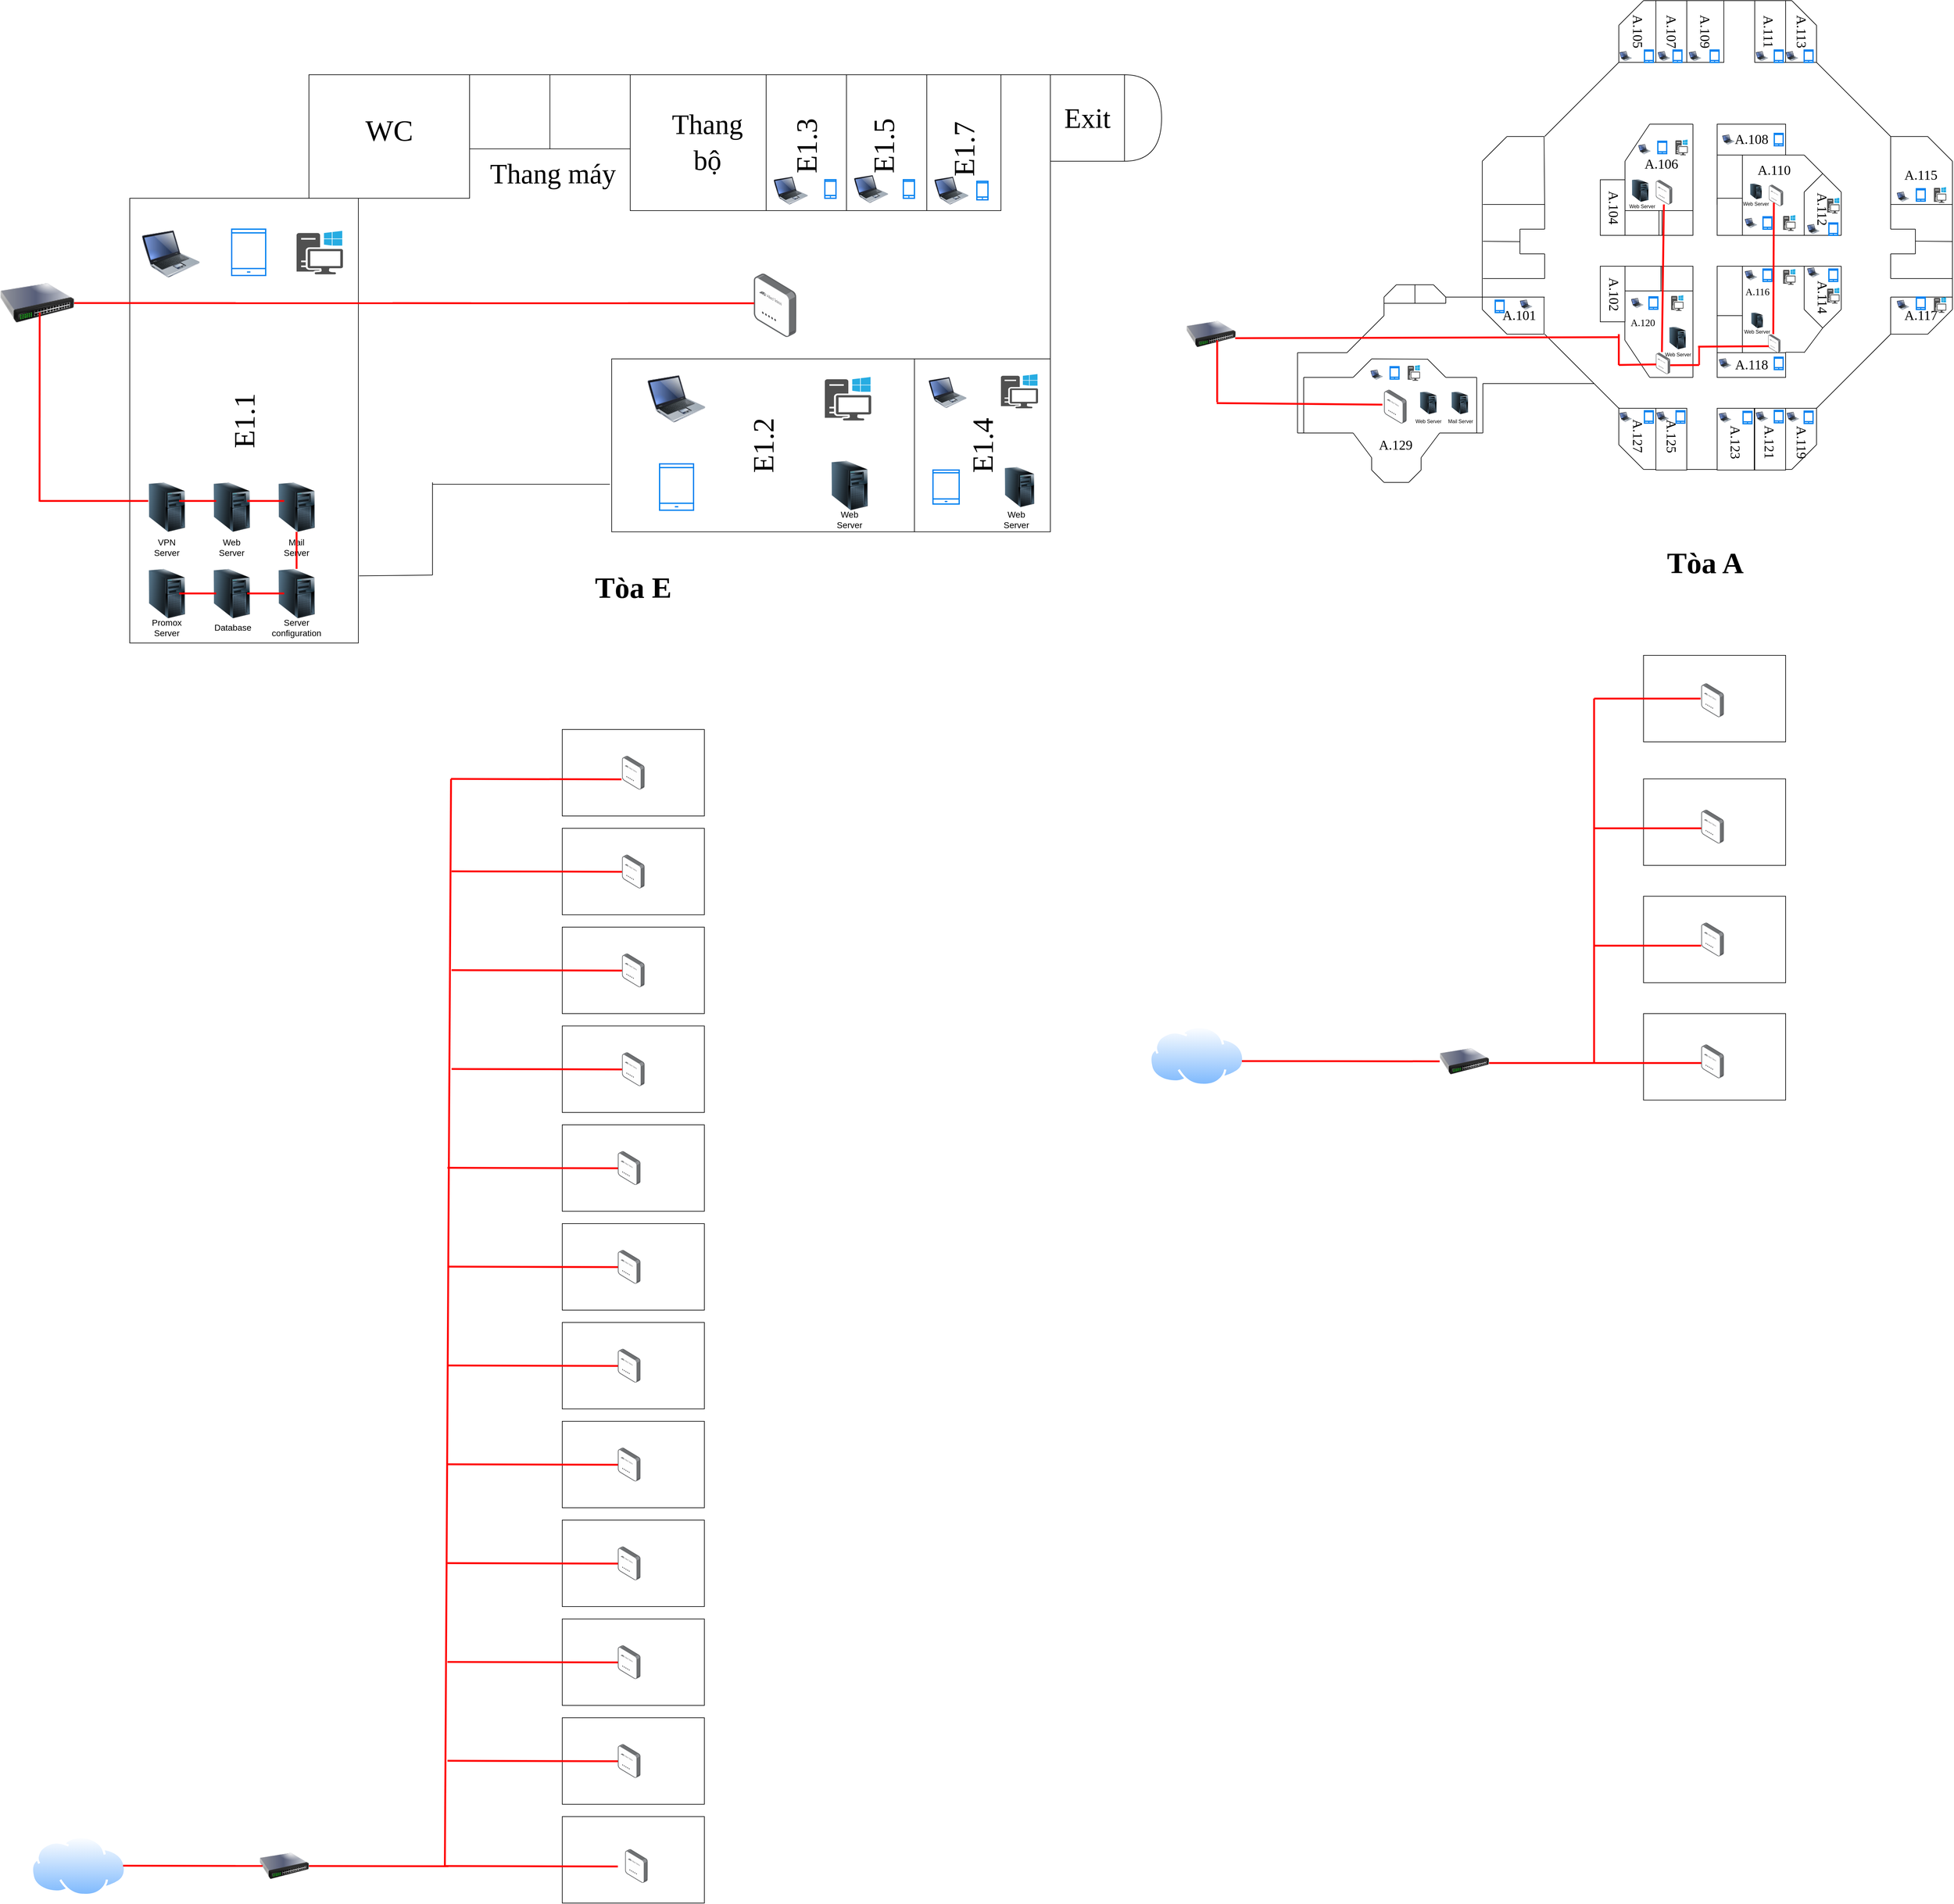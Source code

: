 <mxfile version="20.8.16" type="device"><diagram name="Page-1" id="3Im--G4rj-DWR9mEGAZI"><mxGraphModel dx="3968" dy="828" grid="1" gridSize="10" guides="1" tooltips="1" connect="1" arrows="1" fold="1" page="1" pageScale="1" pageWidth="850" pageHeight="1100" math="0" shadow="0"><root><mxCell id="0"/><mxCell id="1" parent="0"/><mxCell id="PznfR0m5ntHrwEhFgLy8-10" value="" style="endArrow=none;html=1;rounded=0;" parent="1" edge="1"><mxGeometry width="50" height="50" relative="1" as="geometry"><mxPoint x="-61" y="880" as="sourcePoint"/><mxPoint x="-1" y="880" as="targetPoint"/></mxGeometry></mxCell><mxCell id="PznfR0m5ntHrwEhFgLy8-11" value="" style="endArrow=none;html=1;rounded=0;" parent="1" edge="1"><mxGeometry width="50" height="50" relative="1" as="geometry"><mxPoint x="160" y="340" as="sourcePoint"/><mxPoint x="400" y="340" as="targetPoint"/></mxGeometry></mxCell><mxCell id="PznfR0m5ntHrwEhFgLy8-12" value="" style="endArrow=none;html=1;rounded=0;" parent="1" edge="1"><mxGeometry width="50" height="50" relative="1" as="geometry"><mxPoint x="-1" y="560" as="sourcePoint"/><mxPoint x="-61" y="560" as="targetPoint"/></mxGeometry></mxCell><mxCell id="PznfR0m5ntHrwEhFgLy8-13" value="" style="endArrow=none;html=1;rounded=0;" parent="1" edge="1"><mxGeometry width="50" height="50" relative="1" as="geometry"><mxPoint y="560" as="sourcePoint"/><mxPoint x="120" y="440" as="targetPoint"/><Array as="points"><mxPoint x="60" y="500"/></Array></mxGeometry></mxCell><mxCell id="PznfR0m5ntHrwEhFgLy8-17" value="" style="endArrow=none;html=1;rounded=0;" parent="1" edge="1"><mxGeometry width="50" height="50" relative="1" as="geometry"><mxPoint y="880" as="sourcePoint"/><mxPoint x="120" y="1000" as="targetPoint"/></mxGeometry></mxCell><mxCell id="PznfR0m5ntHrwEhFgLy8-19" value="" style="endArrow=none;html=1;rounded=0;" parent="1" edge="1"><mxGeometry width="50" height="50" relative="1" as="geometry"><mxPoint x="120" y="1059" as="sourcePoint"/><mxPoint x="120" y="999" as="targetPoint"/></mxGeometry></mxCell><mxCell id="PznfR0m5ntHrwEhFgLy8-20" value="" style="endArrow=none;html=1;rounded=0;" parent="1" edge="1"><mxGeometry width="50" height="50" relative="1" as="geometry"><mxPoint x="160" y="1099" as="sourcePoint"/><mxPoint x="400" y="1099" as="targetPoint"/></mxGeometry></mxCell><mxCell id="PznfR0m5ntHrwEhFgLy8-21" value="" style="endArrow=none;html=1;rounded=0;" parent="1" edge="1"><mxGeometry width="50" height="50" relative="1" as="geometry"><mxPoint x="440" y="1059" as="sourcePoint"/><mxPoint x="440" y="999" as="targetPoint"/></mxGeometry></mxCell><mxCell id="PznfR0m5ntHrwEhFgLy8-22" value="" style="endArrow=none;html=1;rounded=0;" parent="1" edge="1"><mxGeometry width="50" height="50" relative="1" as="geometry"><mxPoint x="440" y="1000" as="sourcePoint"/><mxPoint x="560" y="880" as="targetPoint"/></mxGeometry></mxCell><mxCell id="PznfR0m5ntHrwEhFgLy8-23" value="" style="endArrow=none;html=1;rounded=0;" parent="1" edge="1"><mxGeometry width="50" height="50" relative="1" as="geometry"><mxPoint x="560" y="880" as="sourcePoint"/><mxPoint x="620" y="880" as="targetPoint"/></mxGeometry></mxCell><mxCell id="PznfR0m5ntHrwEhFgLy8-24" value="" style="endArrow=none;html=1;rounded=0;" parent="1" edge="1"><mxGeometry width="50" height="50" relative="1" as="geometry"><mxPoint x="660" y="600" as="sourcePoint"/><mxPoint x="660" y="840" as="targetPoint"/></mxGeometry></mxCell><mxCell id="PznfR0m5ntHrwEhFgLy8-25" value="" style="endArrow=none;html=1;rounded=0;" parent="1" edge="1"><mxGeometry width="50" height="50" relative="1" as="geometry"><mxPoint x="560" y="560" as="sourcePoint"/><mxPoint x="620" y="560" as="targetPoint"/></mxGeometry></mxCell><mxCell id="PznfR0m5ntHrwEhFgLy8-26" value="" style="endArrow=none;html=1;rounded=0;" parent="1" edge="1"><mxGeometry width="50" height="50" relative="1" as="geometry"><mxPoint x="440" y="440" as="sourcePoint"/><mxPoint x="560" y="560" as="targetPoint"/></mxGeometry></mxCell><mxCell id="PznfR0m5ntHrwEhFgLy8-40" value="&lt;font face=&quot;Times New Roman&quot; style=&quot;font-size: 48px;&quot;&gt;&lt;b&gt;Tòa A&lt;/b&gt;&lt;/font&gt;" style="text;html=1;strokeColor=none;fillColor=none;align=center;verticalAlign=middle;whiteSpace=wrap;rounded=0;" parent="1" vertex="1"><mxGeometry x="120" y="1180" width="280" height="140" as="geometry"/></mxCell><mxCell id="PznfR0m5ntHrwEhFgLy8-41" value="&lt;font face=&quot;Times New Roman&quot; style=&quot;font-size: 48px;&quot;&gt;&lt;b&gt;Tòa E&lt;/b&gt;&lt;/font&gt;" style="text;html=1;strokeColor=none;fillColor=none;align=center;verticalAlign=middle;whiteSpace=wrap;rounded=0;" parent="1" vertex="1"><mxGeometry x="-1615" y="1220" width="280" height="140" as="geometry"/></mxCell><mxCell id="PznfR0m5ntHrwEhFgLy8-42" value="" style="endArrow=none;html=1;rounded=0;fontFamily=Times New Roman;fontSize=48;" parent="1" edge="1"><mxGeometry width="50" height="50" relative="1" as="geometry"><mxPoint x="120" y="380" as="sourcePoint"/><mxPoint x="160" y="340" as="targetPoint"/></mxGeometry></mxCell><mxCell id="PznfR0m5ntHrwEhFgLy8-45" value="" style="endArrow=none;html=1;rounded=0;fontFamily=Times New Roman;fontSize=48;" parent="1" edge="1"><mxGeometry width="50" height="50" relative="1" as="geometry"><mxPoint x="440" y="380" as="sourcePoint"/><mxPoint x="400" y="340" as="targetPoint"/></mxGeometry></mxCell><mxCell id="PznfR0m5ntHrwEhFgLy8-46" value="" style="endArrow=none;html=1;rounded=0;" parent="1" edge="1"><mxGeometry width="50" height="50" relative="1" as="geometry"><mxPoint x="120" y="440" as="sourcePoint"/><mxPoint x="120" y="380" as="targetPoint"/></mxGeometry></mxCell><mxCell id="PznfR0m5ntHrwEhFgLy8-47" value="" style="endArrow=none;html=1;rounded=0;" parent="1" edge="1"><mxGeometry width="50" height="50" relative="1" as="geometry"><mxPoint x="-101" y="840" as="sourcePoint"/><mxPoint x="-101" y="600" as="targetPoint"/></mxGeometry></mxCell><mxCell id="PznfR0m5ntHrwEhFgLy8-48" value="" style="endArrow=none;html=1;rounded=0;" parent="1" edge="1"><mxGeometry width="50" height="50" relative="1" as="geometry"><mxPoint x="440" y="440" as="sourcePoint"/><mxPoint x="440" y="380" as="targetPoint"/></mxGeometry></mxCell><mxCell id="PznfR0m5ntHrwEhFgLy8-49" value="" style="endArrow=none;html=1;rounded=0;fontFamily=Times New Roman;fontSize=48;" parent="1" edge="1"><mxGeometry width="50" height="50" relative="1" as="geometry"><mxPoint x="-101" y="600" as="sourcePoint"/><mxPoint x="-61" y="560" as="targetPoint"/></mxGeometry></mxCell><mxCell id="PznfR0m5ntHrwEhFgLy8-50" value="" style="endArrow=none;html=1;rounded=0;fontFamily=Times New Roman;fontSize=48;" parent="1" edge="1"><mxGeometry width="50" height="50" relative="1" as="geometry"><mxPoint x="-61" y="880" as="sourcePoint"/><mxPoint x="-101" y="840" as="targetPoint"/></mxGeometry></mxCell><mxCell id="PznfR0m5ntHrwEhFgLy8-51" value="" style="endArrow=none;html=1;rounded=0;fontFamily=Times New Roman;fontSize=48;" parent="1" edge="1"><mxGeometry width="50" height="50" relative="1" as="geometry"><mxPoint x="660" y="600" as="sourcePoint"/><mxPoint x="620" y="560" as="targetPoint"/></mxGeometry></mxCell><mxCell id="PznfR0m5ntHrwEhFgLy8-52" value="" style="endArrow=none;html=1;rounded=0;fontFamily=Times New Roman;fontSize=48;" parent="1" edge="1"><mxGeometry width="50" height="50" relative="1" as="geometry"><mxPoint x="620" y="880" as="sourcePoint"/><mxPoint x="660" y="840" as="targetPoint"/></mxGeometry></mxCell><mxCell id="PznfR0m5ntHrwEhFgLy8-53" value="" style="endArrow=none;html=1;rounded=0;fontFamily=Times New Roman;fontSize=48;" parent="1" edge="1"><mxGeometry width="50" height="50" relative="1" as="geometry"><mxPoint x="400" y="1099" as="sourcePoint"/><mxPoint x="440" y="1059" as="targetPoint"/></mxGeometry></mxCell><mxCell id="PznfR0m5ntHrwEhFgLy8-54" value="" style="endArrow=none;html=1;rounded=0;fontFamily=Times New Roman;fontSize=48;" parent="1" edge="1"><mxGeometry width="50" height="50" relative="1" as="geometry"><mxPoint x="120" y="1059" as="sourcePoint"/><mxPoint x="160" y="1099" as="targetPoint"/></mxGeometry></mxCell><mxCell id="PznfR0m5ntHrwEhFgLy8-56" value="" style="endArrow=none;html=1;rounded=0;fontFamily=Times New Roman;fontSize=48;" parent="1" edge="1"><mxGeometry width="50" height="50" relative="1" as="geometry"><mxPoint x="180" y="440" as="sourcePoint"/><mxPoint x="180" y="340" as="targetPoint"/></mxGeometry></mxCell><mxCell id="PznfR0m5ntHrwEhFgLy8-57" value="" style="endArrow=none;html=1;rounded=0;fontFamily=Times New Roman;fontSize=48;" parent="1" edge="1"><mxGeometry width="50" height="50" relative="1" as="geometry"><mxPoint x="120" y="440" as="sourcePoint"/><mxPoint x="180" y="440" as="targetPoint"/></mxGeometry></mxCell><mxCell id="PznfR0m5ntHrwEhFgLy8-58" value="" style="rounded=0;whiteSpace=wrap;html=1;fontFamily=Times New Roman;fontSize=48;" parent="1" vertex="1"><mxGeometry x="180" y="340" width="50" height="100" as="geometry"/></mxCell><mxCell id="PznfR0m5ntHrwEhFgLy8-59" value="" style="rounded=0;whiteSpace=wrap;html=1;fontFamily=Times New Roman;fontSize=48;" parent="1" vertex="1"><mxGeometry x="230" y="340" width="60" height="100" as="geometry"/></mxCell><mxCell id="PznfR0m5ntHrwEhFgLy8-60" value="" style="rounded=0;whiteSpace=wrap;html=1;fontFamily=Times New Roman;fontSize=48;" parent="1" vertex="1"><mxGeometry x="340" y="340" width="50" height="100" as="geometry"/></mxCell><mxCell id="PznfR0m5ntHrwEhFgLy8-61" value="" style="endArrow=none;html=1;rounded=0;fontFamily=Times New Roman;fontSize=48;exitX=1;exitY=1;exitDx=0;exitDy=0;" parent="1" source="PznfR0m5ntHrwEhFgLy8-60" edge="1"><mxGeometry width="50" height="50" relative="1" as="geometry"><mxPoint x="390" y="490" as="sourcePoint"/><mxPoint x="440" y="440" as="targetPoint"/></mxGeometry></mxCell><mxCell id="PznfR0m5ntHrwEhFgLy8-62" value="" style="endArrow=none;html=1;rounded=0;fontFamily=Times New Roman;fontSize=48;" parent="1" edge="1"><mxGeometry width="50" height="50" relative="1" as="geometry"><mxPoint x="560" y="670" as="sourcePoint"/><mxPoint x="660" y="670" as="targetPoint"/></mxGeometry></mxCell><mxCell id="PznfR0m5ntHrwEhFgLy8-63" value="" style="endArrow=none;html=1;rounded=0;fontFamily=Times New Roman;fontSize=48;" parent="1" edge="1"><mxGeometry width="50" height="50" relative="1" as="geometry"><mxPoint x="560" y="670" as="sourcePoint"/><mxPoint x="560" y="560" as="targetPoint"/></mxGeometry></mxCell><mxCell id="PznfR0m5ntHrwEhFgLy8-64" value="" style="endArrow=none;html=1;rounded=0;fontFamily=Times New Roman;fontSize=48;" parent="1" edge="1"><mxGeometry width="50" height="50" relative="1" as="geometry"><mxPoint x="560" y="880" as="sourcePoint"/><mxPoint x="560" y="820" as="targetPoint"/></mxGeometry></mxCell><mxCell id="PznfR0m5ntHrwEhFgLy8-65" value="" style="endArrow=none;html=1;rounded=0;fontFamily=Times New Roman;fontSize=48;" parent="1" edge="1"><mxGeometry width="50" height="50" relative="1" as="geometry"><mxPoint x="560" y="820" as="sourcePoint"/><mxPoint x="660" y="820" as="targetPoint"/></mxGeometry></mxCell><mxCell id="PznfR0m5ntHrwEhFgLy8-66" value="" style="endArrow=none;html=1;rounded=0;fontFamily=Times New Roman;fontSize=48;" parent="1" edge="1"><mxGeometry width="50" height="50" relative="1" as="geometry"><mxPoint x="560" y="710" as="sourcePoint"/><mxPoint x="560" y="670" as="targetPoint"/></mxGeometry></mxCell><mxCell id="PznfR0m5ntHrwEhFgLy8-67" value="" style="endArrow=none;html=1;rounded=0;fontFamily=Times New Roman;fontSize=48;" parent="1" edge="1"><mxGeometry width="50" height="50" relative="1" as="geometry"><mxPoint x="560" y="710" as="sourcePoint"/><mxPoint x="600" y="710" as="targetPoint"/></mxGeometry></mxCell><mxCell id="PznfR0m5ntHrwEhFgLy8-68" value="" style="endArrow=none;html=1;rounded=0;fontFamily=Times New Roman;fontSize=48;" parent="1" edge="1"><mxGeometry width="50" height="50" relative="1" as="geometry"><mxPoint x="600" y="750" as="sourcePoint"/><mxPoint x="600" y="710" as="targetPoint"/></mxGeometry></mxCell><mxCell id="PznfR0m5ntHrwEhFgLy8-69" value="" style="endArrow=none;html=1;rounded=0;fontFamily=Times New Roman;fontSize=48;" parent="1" edge="1"><mxGeometry width="50" height="50" relative="1" as="geometry"><mxPoint x="560" y="750" as="sourcePoint"/><mxPoint x="600" y="750" as="targetPoint"/></mxGeometry></mxCell><mxCell id="PznfR0m5ntHrwEhFgLy8-71" value="" style="endArrow=none;html=1;rounded=0;fontFamily=Times New Roman;fontSize=48;" parent="1" edge="1"><mxGeometry width="50" height="50" relative="1" as="geometry"><mxPoint x="560" y="790" as="sourcePoint"/><mxPoint x="560" y="750" as="targetPoint"/></mxGeometry></mxCell><mxCell id="PznfR0m5ntHrwEhFgLy8-72" value="" style="endArrow=none;html=1;rounded=0;fontFamily=Times New Roman;fontSize=48;" parent="1" edge="1"><mxGeometry width="50" height="50" relative="1" as="geometry"><mxPoint x="560" y="790" as="sourcePoint"/><mxPoint x="660" y="790" as="targetPoint"/></mxGeometry></mxCell><mxCell id="PznfR0m5ntHrwEhFgLy8-73" value="" style="endArrow=none;html=1;rounded=0;fontFamily=Times New Roman;fontSize=48;" parent="1" edge="1"><mxGeometry width="50" height="50" relative="1" as="geometry"><mxPoint x="600" y="729.33" as="sourcePoint"/><mxPoint x="660" y="730" as="targetPoint"/></mxGeometry></mxCell><mxCell id="PznfR0m5ntHrwEhFgLy8-74" value="" style="rounded=0;whiteSpace=wrap;html=1;fontFamily=Times New Roman;fontSize=48;" parent="1" vertex="1"><mxGeometry x="279.17" y="540" width="110.83" height="50" as="geometry"/></mxCell><mxCell id="PznfR0m5ntHrwEhFgLy8-75" value="" style="rounded=0;whiteSpace=wrap;html=1;fontFamily=Times New Roman;fontSize=48;direction=south;" parent="1" vertex="1"><mxGeometry x="279.17" y="590" width="40.83" height="80" as="geometry"/></mxCell><mxCell id="PznfR0m5ntHrwEhFgLy8-76" value="" style="rounded=0;whiteSpace=wrap;html=1;fontFamily=Times New Roman;fontSize=48;direction=south;" parent="1" vertex="1"><mxGeometry x="279.17" y="660" width="40.83" height="60" as="geometry"/></mxCell><mxCell id="PznfR0m5ntHrwEhFgLy8-77" value="" style="endArrow=none;html=1;rounded=0;fontFamily=Times New Roman;fontSize=48;exitX=1;exitY=1;exitDx=0;exitDy=0;" parent="1" source="PznfR0m5ntHrwEhFgLy8-74" edge="1"><mxGeometry width="50" height="50" relative="1" as="geometry"><mxPoint x="410" y="590" as="sourcePoint"/><mxPoint x="420" y="590" as="targetPoint"/></mxGeometry></mxCell><mxCell id="PznfR0m5ntHrwEhFgLy8-78" value="" style="endArrow=none;html=1;rounded=0;fontFamily=Times New Roman;fontSize=48;" parent="1" edge="1"><mxGeometry width="50" height="50" relative="1" as="geometry"><mxPoint x="420" y="590" as="sourcePoint"/><mxPoint x="450" y="620" as="targetPoint"/></mxGeometry></mxCell><mxCell id="PznfR0m5ntHrwEhFgLy8-79" value="" style="endArrow=none;html=1;rounded=0;fontFamily=Times New Roman;fontSize=48;" parent="1" edge="1"><mxGeometry width="50" height="50" relative="1" as="geometry"><mxPoint x="450" y="620" as="sourcePoint"/><mxPoint x="480" y="650" as="targetPoint"/></mxGeometry></mxCell><mxCell id="PznfR0m5ntHrwEhFgLy8-80" value="" style="endArrow=none;html=1;rounded=0;fontFamily=Times New Roman;fontSize=48;" parent="1" edge="1"><mxGeometry width="50" height="50" relative="1" as="geometry"><mxPoint x="420" y="650" as="sourcePoint"/><mxPoint x="450" y="620" as="targetPoint"/></mxGeometry></mxCell><mxCell id="PznfR0m5ntHrwEhFgLy8-81" value="" style="endArrow=none;html=1;rounded=0;fontFamily=Times New Roman;fontSize=48;" parent="1" edge="1"><mxGeometry width="50" height="50" relative="1" as="geometry"><mxPoint x="480" y="720" as="sourcePoint"/><mxPoint x="480" y="650" as="targetPoint"/></mxGeometry></mxCell><mxCell id="PznfR0m5ntHrwEhFgLy8-82" value="" style="endArrow=none;html=1;rounded=0;fontFamily=Times New Roman;fontSize=48;" parent="1" edge="1"><mxGeometry width="50" height="50" relative="1" as="geometry"><mxPoint x="420" y="720" as="sourcePoint"/><mxPoint x="420" y="650" as="targetPoint"/></mxGeometry></mxCell><mxCell id="PznfR0m5ntHrwEhFgLy8-83" value="" style="endArrow=none;html=1;rounded=0;fontFamily=Times New Roman;fontSize=48;exitX=1;exitY=0;exitDx=0;exitDy=0;" parent="1" source="PznfR0m5ntHrwEhFgLy8-76" edge="1"><mxGeometry width="50" height="50" relative="1" as="geometry"><mxPoint x="350" y="720" as="sourcePoint"/><mxPoint x="480" y="720" as="targetPoint"/></mxGeometry></mxCell><mxCell id="PznfR0m5ntHrwEhFgLy8-88" value="" style="endArrow=none;html=1;rounded=0;" parent="1" edge="1"><mxGeometry width="50" height="50" relative="1" as="geometry"><mxPoint x="170.0" y="540" as="sourcePoint"/><mxPoint x="240" y="540" as="targetPoint"/></mxGeometry></mxCell><mxCell id="PznfR0m5ntHrwEhFgLy8-89" value="" style="endArrow=none;html=1;rounded=0;fontFamily=Times New Roman;fontSize=48;" parent="1" edge="1"><mxGeometry width="50" height="50" relative="1" as="geometry"><mxPoint x="130" y="600" as="sourcePoint"/><mxPoint x="170" y="540" as="targetPoint"/></mxGeometry></mxCell><mxCell id="PznfR0m5ntHrwEhFgLy8-92" value="" style="endArrow=none;html=1;rounded=0;fontFamily=Times New Roman;fontSize=48;" parent="1" edge="1"><mxGeometry width="50" height="50" relative="1" as="geometry"><mxPoint x="240" y="700" as="sourcePoint"/><mxPoint x="240" y="540" as="targetPoint"/></mxGeometry></mxCell><mxCell id="PznfR0m5ntHrwEhFgLy8-93" value="" style="rounded=0;whiteSpace=wrap;html=1;fontFamily=Times New Roman;fontSize=48;direction=west;" parent="1" vertex="1"><mxGeometry x="130" y="680" width="60" height="40" as="geometry"/></mxCell><mxCell id="PznfR0m5ntHrwEhFgLy8-94" value="" style="rounded=0;whiteSpace=wrap;html=1;fontFamily=Times New Roman;fontSize=48;direction=west;" parent="1" vertex="1"><mxGeometry x="190" y="680" width="50" height="40" as="geometry"/></mxCell><mxCell id="PznfR0m5ntHrwEhFgLy8-95" value="" style="rounded=0;whiteSpace=wrap;html=1;fontFamily=Times New Roman;fontSize=48;direction=south;" parent="1" vertex="1"><mxGeometry x="90" y="630" width="40" height="90" as="geometry"/></mxCell><mxCell id="PznfR0m5ntHrwEhFgLy8-96" value="" style="endArrow=none;html=1;rounded=0;fontFamily=Times New Roman;fontSize=48;" parent="1" edge="1"><mxGeometry width="50" height="50" relative="1" as="geometry"><mxPoint y="670" as="sourcePoint"/><mxPoint x="-1" y="560" as="targetPoint"/></mxGeometry></mxCell><mxCell id="PznfR0m5ntHrwEhFgLy8-98" value="" style="endArrow=none;html=1;rounded=0;fontFamily=Times New Roman;fontSize=48;" parent="1" edge="1"><mxGeometry width="50" height="50" relative="1" as="geometry"><mxPoint x="-100" y="670" as="sourcePoint"/><mxPoint y="670" as="targetPoint"/></mxGeometry></mxCell><mxCell id="PznfR0m5ntHrwEhFgLy8-108" value="" style="endArrow=none;html=1;rounded=0;fontFamily=Times New Roman;fontSize=48;exitX=0;exitY=0;exitDx=0;exitDy=0;" parent="1" source="PznfR0m5ntHrwEhFgLy8-95" edge="1"><mxGeometry width="50" height="50" relative="1" as="geometry"><mxPoint x="100" y="630" as="sourcePoint"/><mxPoint x="130" y="600" as="targetPoint"/></mxGeometry></mxCell><mxCell id="PznfR0m5ntHrwEhFgLy8-110" value="" style="endArrow=none;html=1;rounded=0;fontFamily=Times New Roman;fontSize=48;" parent="1" edge="1"><mxGeometry width="50" height="50" relative="1" as="geometry"><mxPoint y="710" as="sourcePoint"/><mxPoint y="670" as="targetPoint"/></mxGeometry></mxCell><mxCell id="PznfR0m5ntHrwEhFgLy8-111" value="" style="endArrow=none;html=1;rounded=0;fontFamily=Times New Roman;fontSize=48;" parent="1" edge="1"><mxGeometry width="50" height="50" relative="1" as="geometry"><mxPoint x="-40" y="710" as="sourcePoint"/><mxPoint y="710" as="targetPoint"/></mxGeometry></mxCell><mxCell id="PznfR0m5ntHrwEhFgLy8-113" value="" style="endArrow=none;html=1;rounded=0;fontFamily=Times New Roman;fontSize=48;" parent="1" edge="1"><mxGeometry width="50" height="50" relative="1" as="geometry"><mxPoint x="-40" y="750" as="sourcePoint"/><mxPoint x="-40" y="710" as="targetPoint"/></mxGeometry></mxCell><mxCell id="PznfR0m5ntHrwEhFgLy8-114" value="" style="endArrow=none;html=1;rounded=0;fontFamily=Times New Roman;fontSize=48;" parent="1" edge="1"><mxGeometry width="50" height="50" relative="1" as="geometry"><mxPoint x="-40" y="750" as="sourcePoint"/><mxPoint y="750" as="targetPoint"/></mxGeometry></mxCell><mxCell id="PznfR0m5ntHrwEhFgLy8-115" value="" style="endArrow=none;html=1;rounded=0;fontFamily=Times New Roman;fontSize=48;" parent="1" edge="1"><mxGeometry width="50" height="50" relative="1" as="geometry"><mxPoint y="790" as="sourcePoint"/><mxPoint y="750" as="targetPoint"/></mxGeometry></mxCell><mxCell id="PznfR0m5ntHrwEhFgLy8-116" value="" style="endArrow=none;html=1;rounded=0;fontFamily=Times New Roman;fontSize=48;" parent="1" edge="1"><mxGeometry width="50" height="50" relative="1" as="geometry"><mxPoint x="-100" y="790" as="sourcePoint"/><mxPoint y="790" as="targetPoint"/></mxGeometry></mxCell><mxCell id="PznfR0m5ntHrwEhFgLy8-117" value="" style="endArrow=none;html=1;rounded=0;fontFamily=Times New Roman;fontSize=48;" parent="1" edge="1"><mxGeometry width="50" height="50" relative="1" as="geometry"><mxPoint x="-100" y="729.58" as="sourcePoint"/><mxPoint x="-40" y="730.25" as="targetPoint"/></mxGeometry></mxCell><mxCell id="PznfR0m5ntHrwEhFgLy8-118" value="" style="endArrow=none;html=1;rounded=0;fontFamily=Times New Roman;fontSize=48;" parent="1" edge="1"><mxGeometry width="50" height="50" relative="1" as="geometry"><mxPoint x="-100" y="820" as="sourcePoint"/><mxPoint y="820" as="targetPoint"/><Array as="points"><mxPoint x="-50" y="820"/></Array></mxGeometry></mxCell><mxCell id="PznfR0m5ntHrwEhFgLy8-119" value="" style="endArrow=none;html=1;rounded=0;fontFamily=Times New Roman;fontSize=48;" parent="1" edge="1"><mxGeometry width="50" height="50" relative="1" as="geometry"><mxPoint x="-1" y="880" as="sourcePoint"/><mxPoint x="-1" y="820" as="targetPoint"/></mxGeometry></mxCell><mxCell id="PznfR0m5ntHrwEhFgLy8-120" value="" style="rounded=0;whiteSpace=wrap;html=1;fontFamily=Times New Roman;fontSize=48;direction=south;" parent="1" vertex="1"><mxGeometry x="90" y="770" width="40" height="90" as="geometry"/></mxCell><mxCell id="PznfR0m5ntHrwEhFgLy8-121" value="" style="rounded=0;whiteSpace=wrap;html=1;fontFamily=Times New Roman;fontSize=48;direction=west;" parent="1" vertex="1"><mxGeometry x="130" y="770" width="60" height="40" as="geometry"/></mxCell><mxCell id="PznfR0m5ntHrwEhFgLy8-122" value="" style="rounded=0;whiteSpace=wrap;html=1;fontFamily=Times New Roman;fontSize=48;direction=west;" parent="1" vertex="1"><mxGeometry x="190" y="770" width="50" height="40" as="geometry"/></mxCell><mxCell id="PznfR0m5ntHrwEhFgLy8-123" value="" style="endArrow=none;html=1;rounded=0;fontFamily=Times New Roman;fontSize=48;exitX=0;exitY=0;exitDx=0;exitDy=0;" parent="1" edge="1"><mxGeometry width="50" height="50" relative="1" as="geometry"><mxPoint x="129.77" y="890" as="sourcePoint"/><mxPoint x="129.77" y="860" as="targetPoint"/></mxGeometry></mxCell><mxCell id="PznfR0m5ntHrwEhFgLy8-124" value="" style="endArrow=none;html=1;rounded=0;fontFamily=Times New Roman;fontSize=48;" parent="1" edge="1"><mxGeometry width="50" height="50" relative="1" as="geometry"><mxPoint x="170" y="950" as="sourcePoint"/><mxPoint x="130" y="890" as="targetPoint"/></mxGeometry></mxCell><mxCell id="PznfR0m5ntHrwEhFgLy8-126" value="" style="endArrow=none;html=1;rounded=0;" parent="1" edge="1"><mxGeometry width="50" height="50" relative="1" as="geometry"><mxPoint x="170.0" y="950" as="sourcePoint"/><mxPoint x="240.0" y="950" as="targetPoint"/></mxGeometry></mxCell><mxCell id="PznfR0m5ntHrwEhFgLy8-127" value="" style="endArrow=none;html=1;rounded=0;fontFamily=Times New Roman;fontSize=48;" parent="1" edge="1"><mxGeometry width="50" height="50" relative="1" as="geometry"><mxPoint x="240" y="950" as="sourcePoint"/><mxPoint x="240" y="810" as="targetPoint"/></mxGeometry></mxCell><mxCell id="PznfR0m5ntHrwEhFgLy8-128" value="" style="rounded=0;whiteSpace=wrap;html=1;fontFamily=Times New Roman;fontSize=48;direction=south;" parent="1" vertex="1"><mxGeometry x="279.17" y="770" width="40.83" height="80" as="geometry"/></mxCell><mxCell id="PznfR0m5ntHrwEhFgLy8-129" value="" style="rounded=0;whiteSpace=wrap;html=1;fontFamily=Times New Roman;fontSize=48;direction=south;" parent="1" vertex="1"><mxGeometry x="279.17" y="850" width="40.83" height="60" as="geometry"/></mxCell><mxCell id="PznfR0m5ntHrwEhFgLy8-130" value="" style="rounded=0;whiteSpace=wrap;html=1;fontFamily=Times New Roman;fontSize=48;" parent="1" vertex="1"><mxGeometry x="279.17" y="910" width="110.83" height="40" as="geometry"/></mxCell><mxCell id="PznfR0m5ntHrwEhFgLy8-131" value="" style="endArrow=none;html=1;rounded=0;fontFamily=Times New Roman;fontSize=48;exitX=1;exitY=0;exitDx=0;exitDy=0;" parent="1" edge="1"><mxGeometry width="50" height="50" relative="1" as="geometry"><mxPoint x="320.0" y="770" as="sourcePoint"/><mxPoint x="480" y="770" as="targetPoint"/></mxGeometry></mxCell><mxCell id="PznfR0m5ntHrwEhFgLy8-132" value="" style="endArrow=none;html=1;rounded=0;fontFamily=Times New Roman;fontSize=48;" parent="1" edge="1"><mxGeometry width="50" height="50" relative="1" as="geometry"><mxPoint x="420" y="840" as="sourcePoint"/><mxPoint x="420" y="770" as="targetPoint"/></mxGeometry></mxCell><mxCell id="PznfR0m5ntHrwEhFgLy8-133" value="" style="endArrow=none;html=1;rounded=0;fontFamily=Times New Roman;fontSize=48;" parent="1" edge="1"><mxGeometry width="50" height="50" relative="1" as="geometry"><mxPoint x="480" y="840" as="sourcePoint"/><mxPoint x="480" y="770" as="targetPoint"/></mxGeometry></mxCell><mxCell id="PznfR0m5ntHrwEhFgLy8-134" value="" style="endArrow=none;html=1;rounded=0;fontFamily=Times New Roman;fontSize=48;" parent="1" edge="1"><mxGeometry width="50" height="50" relative="1" as="geometry"><mxPoint x="450" y="870" as="sourcePoint"/><mxPoint x="480" y="840" as="targetPoint"/></mxGeometry></mxCell><mxCell id="PznfR0m5ntHrwEhFgLy8-136" value="" style="endArrow=none;html=1;rounded=0;fontFamily=Times New Roman;fontSize=48;" parent="1" edge="1"><mxGeometry width="50" height="50" relative="1" as="geometry"><mxPoint x="420" y="840" as="sourcePoint"/><mxPoint x="450" y="870" as="targetPoint"/></mxGeometry></mxCell><mxCell id="PznfR0m5ntHrwEhFgLy8-137" value="" style="endArrow=none;html=1;rounded=0;fontFamily=Times New Roman;fontSize=48;" parent="1" edge="1"><mxGeometry width="50" height="50" relative="1" as="geometry"><mxPoint x="450" y="870" as="sourcePoint"/><mxPoint x="420" y="910" as="targetPoint"/></mxGeometry></mxCell><mxCell id="PznfR0m5ntHrwEhFgLy8-138" value="" style="endArrow=none;html=1;rounded=0;fontFamily=Times New Roman;fontSize=48;" parent="1" edge="1"><mxGeometry width="50" height="50" relative="1" as="geometry"><mxPoint x="390" y="909.31" as="sourcePoint"/><mxPoint x="420" y="909.31" as="targetPoint"/></mxGeometry></mxCell><mxCell id="PznfR0m5ntHrwEhFgLy8-139" value="" style="rounded=0;whiteSpace=wrap;html=1;fontFamily=Times New Roman;fontSize=48;" parent="1" vertex="1"><mxGeometry x="340" y="1000" width="50" height="100" as="geometry"/></mxCell><mxCell id="PznfR0m5ntHrwEhFgLy8-140" value="" style="endArrow=none;html=1;rounded=0;fontFamily=Times New Roman;fontSize=48;exitX=1;exitY=1;exitDx=0;exitDy=0;" parent="1" edge="1"><mxGeometry width="50" height="50" relative="1" as="geometry"><mxPoint x="390" y="1000" as="sourcePoint"/><mxPoint x="440" y="1000" as="targetPoint"/></mxGeometry></mxCell><mxCell id="PznfR0m5ntHrwEhFgLy8-141" value="" style="rounded=0;whiteSpace=wrap;html=1;fontFamily=Times New Roman;fontSize=48;" parent="1" vertex="1"><mxGeometry x="279.17" y="1000" width="60" height="100" as="geometry"/></mxCell><mxCell id="PznfR0m5ntHrwEhFgLy8-142" value="" style="rounded=0;whiteSpace=wrap;html=1;fontFamily=Times New Roman;fontSize=48;" parent="1" vertex="1"><mxGeometry x="180" y="1000" width="50" height="100" as="geometry"/></mxCell><mxCell id="PznfR0m5ntHrwEhFgLy8-143" value="" style="endArrow=none;html=1;rounded=0;fontFamily=Times New Roman;fontSize=48;" parent="1" edge="1"><mxGeometry width="50" height="50" relative="1" as="geometry"><mxPoint x="120" y="1000" as="sourcePoint"/><mxPoint x="180" y="1000" as="targetPoint"/></mxGeometry></mxCell><mxCell id="PznfR0m5ntHrwEhFgLy8-144" value="" style="endArrow=none;html=1;rounded=0;fontFamily=Times New Roman;fontSize=48;" parent="1" edge="1"><mxGeometry width="50" height="50" relative="1" as="geometry"><mxPoint x="-160" y="820" as="sourcePoint"/><mxPoint x="-100" y="820" as="targetPoint"/><Array as="points"><mxPoint x="-150" y="820"/></Array></mxGeometry></mxCell><mxCell id="PznfR0m5ntHrwEhFgLy8-146" value="" style="endArrow=none;html=1;rounded=0;fontFamily=Times New Roman;fontSize=48;" parent="1" edge="1"><mxGeometry width="50" height="50" relative="1" as="geometry"><mxPoint x="-160" y="830" as="sourcePoint"/><mxPoint x="-160" y="820" as="targetPoint"/></mxGeometry></mxCell><mxCell id="PznfR0m5ntHrwEhFgLy8-147" value="" style="endArrow=none;html=1;rounded=0;fontFamily=Times New Roman;fontSize=48;" parent="1" edge="1"><mxGeometry width="50" height="50" relative="1" as="geometry"><mxPoint x="-260" y="830" as="sourcePoint"/><mxPoint x="-160" y="830" as="targetPoint"/></mxGeometry></mxCell><mxCell id="PznfR0m5ntHrwEhFgLy8-148" value="" style="endArrow=none;html=1;rounded=0;fontFamily=Times New Roman;fontSize=48;" parent="1" edge="1"><mxGeometry width="50" height="50" relative="1" as="geometry"><mxPoint x="-210" y="830" as="sourcePoint"/><mxPoint x="-210" y="800" as="targetPoint"/></mxGeometry></mxCell><mxCell id="PznfR0m5ntHrwEhFgLy8-149" value="" style="endArrow=none;html=1;rounded=0;fontFamily=Times New Roman;fontSize=48;" parent="1" edge="1"><mxGeometry width="50" height="50" relative="1" as="geometry"><mxPoint x="-240" y="800" as="sourcePoint"/><mxPoint x="-210" y="800" as="targetPoint"/></mxGeometry></mxCell><mxCell id="PznfR0m5ntHrwEhFgLy8-150" value="" style="endArrow=none;html=1;rounded=0;fontFamily=Times New Roman;fontSize=48;" parent="1" edge="1"><mxGeometry width="50" height="50" relative="1" as="geometry"><mxPoint x="-210" y="800" as="sourcePoint"/><mxPoint x="-180" y="800" as="targetPoint"/></mxGeometry></mxCell><mxCell id="PznfR0m5ntHrwEhFgLy8-151" value="" style="endArrow=none;html=1;rounded=0;fontFamily=Times New Roman;fontSize=48;" parent="1" edge="1"><mxGeometry width="50" height="50" relative="1" as="geometry"><mxPoint x="-160" y="820" as="sourcePoint"/><mxPoint x="-180" y="800" as="targetPoint"/></mxGeometry></mxCell><mxCell id="PznfR0m5ntHrwEhFgLy8-152" value="" style="endArrow=none;html=1;rounded=0;fontFamily=Times New Roman;fontSize=48;" parent="1" edge="1"><mxGeometry width="50" height="50" relative="1" as="geometry"><mxPoint x="-260" y="820" as="sourcePoint"/><mxPoint x="-240" y="800" as="targetPoint"/></mxGeometry></mxCell><mxCell id="PznfR0m5ntHrwEhFgLy8-153" value="" style="endArrow=none;html=1;rounded=0;fontFamily=Times New Roman;fontSize=48;" parent="1" edge="1"><mxGeometry width="50" height="50" relative="1" as="geometry"><mxPoint x="-260" y="830" as="sourcePoint"/><mxPoint x="-260" y="820" as="targetPoint"/></mxGeometry></mxCell><mxCell id="PznfR0m5ntHrwEhFgLy8-154" value="" style="endArrow=none;html=1;rounded=0;fontFamily=Times New Roman;fontSize=48;" parent="1" edge="1"><mxGeometry width="50" height="50" relative="1" as="geometry"><mxPoint x="-260" y="850" as="sourcePoint"/><mxPoint x="-260" y="830" as="targetPoint"/></mxGeometry></mxCell><mxCell id="PznfR0m5ntHrwEhFgLy8-155" value="" style="endArrow=none;html=1;rounded=0;fontFamily=Times New Roman;fontSize=48;" parent="1" edge="1"><mxGeometry width="50" height="50" relative="1" as="geometry"><mxPoint x="-320" y="910" as="sourcePoint"/><mxPoint x="-260" y="850" as="targetPoint"/></mxGeometry></mxCell><mxCell id="PznfR0m5ntHrwEhFgLy8-156" value="" style="endArrow=none;html=1;rounded=0;fontFamily=Times New Roman;fontSize=48;" parent="1" edge="1"><mxGeometry width="50" height="50" relative="1" as="geometry"><mxPoint x="-400" y="910" as="sourcePoint"/><mxPoint x="-320" y="910" as="targetPoint"/></mxGeometry></mxCell><mxCell id="PznfR0m5ntHrwEhFgLy8-157" value="" style="endArrow=none;html=1;rounded=0;fontFamily=Times New Roman;fontSize=48;" parent="1" edge="1"><mxGeometry width="50" height="50" relative="1" as="geometry"><mxPoint x="-400" y="910" as="sourcePoint"/><mxPoint x="-400" y="1040" as="targetPoint"/></mxGeometry></mxCell><mxCell id="PznfR0m5ntHrwEhFgLy8-158" value="" style="endArrow=none;html=1;rounded=0;fontFamily=Times New Roman;fontSize=48;" parent="1" edge="1"><mxGeometry width="50" height="50" relative="1" as="geometry"><mxPoint x="-400" y="1040" as="sourcePoint"/><mxPoint x="-310" y="1040" as="targetPoint"/></mxGeometry></mxCell><mxCell id="PznfR0m5ntHrwEhFgLy8-159" value="" style="endArrow=none;html=1;rounded=0;fontFamily=Times New Roman;fontSize=48;" parent="1" edge="1"><mxGeometry width="50" height="50" relative="1" as="geometry"><mxPoint x="-280" y="1080" as="sourcePoint"/><mxPoint x="-310" y="1040" as="targetPoint"/></mxGeometry></mxCell><mxCell id="PznfR0m5ntHrwEhFgLy8-161" value="" style="endArrow=none;html=1;rounded=0;fontFamily=Times New Roman;fontSize=48;" parent="1" edge="1"><mxGeometry width="50" height="50" relative="1" as="geometry"><mxPoint x="-280" y="1100" as="sourcePoint"/><mxPoint x="-280" y="1080" as="targetPoint"/><Array as="points"><mxPoint x="-280" y="1090"/></Array></mxGeometry></mxCell><mxCell id="PznfR0m5ntHrwEhFgLy8-162" value="" style="endArrow=none;html=1;rounded=0;fontFamily=Times New Roman;fontSize=48;" parent="1" edge="1"><mxGeometry width="50" height="50" relative="1" as="geometry"><mxPoint x="-220" y="1120" as="sourcePoint"/><mxPoint x="-200" y="1100" as="targetPoint"/></mxGeometry></mxCell><mxCell id="PznfR0m5ntHrwEhFgLy8-163" value="" style="endArrow=none;html=1;rounded=0;fontFamily=Times New Roman;fontSize=48;" parent="1" edge="1"><mxGeometry width="50" height="50" relative="1" as="geometry"><mxPoint x="-260" y="1120" as="sourcePoint"/><mxPoint x="-280" y="1100" as="targetPoint"/></mxGeometry></mxCell><mxCell id="PznfR0m5ntHrwEhFgLy8-166" value="" style="endArrow=none;html=1;rounded=0;fontFamily=Times New Roman;fontSize=48;" parent="1" edge="1"><mxGeometry width="50" height="50" relative="1" as="geometry"><mxPoint x="-200" y="1100" as="sourcePoint"/><mxPoint x="-200" y="1080" as="targetPoint"/></mxGeometry></mxCell><mxCell id="PznfR0m5ntHrwEhFgLy8-167" value="" style="endArrow=none;html=1;rounded=0;fontFamily=Times New Roman;fontSize=48;" parent="1" edge="1"><mxGeometry width="50" height="50" relative="1" as="geometry"><mxPoint x="-200" y="1080" as="sourcePoint"/><mxPoint x="-170" y="1040" as="targetPoint"/></mxGeometry></mxCell><mxCell id="PznfR0m5ntHrwEhFgLy8-168" value="" style="endArrow=none;html=1;rounded=0;fontFamily=Times New Roman;fontSize=48;" parent="1" edge="1"><mxGeometry width="50" height="50" relative="1" as="geometry"><mxPoint x="-100" y="960" as="sourcePoint"/><mxPoint x="-100" y="1040" as="targetPoint"/></mxGeometry></mxCell><mxCell id="PznfR0m5ntHrwEhFgLy8-169" value="" style="endArrow=none;html=1;rounded=0;fontFamily=Times New Roman;fontSize=48;" parent="1" edge="1"><mxGeometry width="50" height="50" relative="1" as="geometry"><mxPoint x="-100" y="960" as="sourcePoint"/><mxPoint x="80" y="960" as="targetPoint"/></mxGeometry></mxCell><mxCell id="PznfR0m5ntHrwEhFgLy8-170" value="" style="endArrow=none;html=1;rounded=0;fontFamily=Times New Roman;fontSize=48;" parent="1" edge="1"><mxGeometry width="50" height="50" relative="1" as="geometry"><mxPoint x="-390" y="950" as="sourcePoint"/><mxPoint x="-390" y="1040" as="targetPoint"/></mxGeometry></mxCell><mxCell id="PznfR0m5ntHrwEhFgLy8-171" value="" style="endArrow=none;html=1;rounded=0;fontFamily=Times New Roman;fontSize=48;" parent="1" edge="1"><mxGeometry width="50" height="50" relative="1" as="geometry"><mxPoint x="-390" y="950" as="sourcePoint"/><mxPoint x="-310" y="950" as="targetPoint"/></mxGeometry></mxCell><mxCell id="PznfR0m5ntHrwEhFgLy8-172" value="" style="endArrow=none;html=1;rounded=0;fontFamily=Times New Roman;fontSize=48;" parent="1" edge="1"><mxGeometry width="50" height="50" relative="1" as="geometry"><mxPoint x="-310" y="950" as="sourcePoint"/><mxPoint x="-280" y="920" as="targetPoint"/></mxGeometry></mxCell><mxCell id="PznfR0m5ntHrwEhFgLy8-173" value="" style="endArrow=none;html=1;rounded=0;fontFamily=Times New Roman;fontSize=48;" parent="1" edge="1"><mxGeometry width="50" height="50" relative="1" as="geometry"><mxPoint x="-280" y="920" as="sourcePoint"/><mxPoint x="-190" y="920.47" as="targetPoint"/></mxGeometry></mxCell><mxCell id="PznfR0m5ntHrwEhFgLy8-174" value="" style="endArrow=none;html=1;rounded=0;fontFamily=Times New Roman;fontSize=48;" parent="1" edge="1"><mxGeometry width="50" height="50" relative="1" as="geometry"><mxPoint x="-160" y="950" as="sourcePoint"/><mxPoint x="-190" y="920" as="targetPoint"/></mxGeometry></mxCell><mxCell id="PznfR0m5ntHrwEhFgLy8-175" value="" style="endArrow=none;html=1;rounded=0;fontFamily=Times New Roman;fontSize=48;" parent="1" edge="1"><mxGeometry width="50" height="50" relative="1" as="geometry"><mxPoint x="-160" y="950" as="sourcePoint"/><mxPoint x="-110" y="950" as="targetPoint"/></mxGeometry></mxCell><mxCell id="PznfR0m5ntHrwEhFgLy8-176" value="" style="endArrow=none;html=1;rounded=0;fontFamily=Times New Roman;fontSize=48;" parent="1" edge="1"><mxGeometry width="50" height="50" relative="1" as="geometry"><mxPoint x="-110" y="950" as="sourcePoint"/><mxPoint x="-110" y="1040" as="targetPoint"/></mxGeometry></mxCell><mxCell id="PznfR0m5ntHrwEhFgLy8-177" value="" style="endArrow=none;html=1;rounded=0;fontFamily=Times New Roman;fontSize=48;" parent="1" edge="1"><mxGeometry width="50" height="50" relative="1" as="geometry"><mxPoint x="-170" y="1040" as="sourcePoint"/><mxPoint x="-100" y="1040" as="targetPoint"/></mxGeometry></mxCell><mxCell id="PznfR0m5ntHrwEhFgLy8-178" value="" style="endArrow=none;html=1;rounded=0;fontFamily=Times New Roman;fontSize=48;" parent="1" edge="1"><mxGeometry width="50" height="50" relative="1" as="geometry"><mxPoint x="-260" y="1120" as="sourcePoint"/><mxPoint x="-220" y="1120" as="targetPoint"/></mxGeometry></mxCell><mxCell id="PznfR0m5ntHrwEhFgLy8-201" value="" style="rounded=0;whiteSpace=wrap;html=1;fontFamily=Times New Roman;fontSize=48;direction=south;" parent="1" vertex="1"><mxGeometry x="-2290" y="660" width="370" height="720" as="geometry"/></mxCell><mxCell id="PznfR0m5ntHrwEhFgLy8-202" value="" style="rounded=0;whiteSpace=wrap;html=1;fontFamily=Times New Roman;fontSize=48;" parent="1" vertex="1"><mxGeometry x="-2000" y="460" width="260" height="200" as="geometry"/></mxCell><mxCell id="PznfR0m5ntHrwEhFgLy8-203" value="" style="endArrow=none;html=1;rounded=0;fontFamily=Times New Roman;fontSize=48;entryX=-0.006;entryY=0.725;entryDx=0;entryDy=0;entryPerimeter=0;" parent="1" target="PznfR0m5ntHrwEhFgLy8-206" edge="1"><mxGeometry width="50" height="50" relative="1" as="geometry"><mxPoint x="-1800" y="1123" as="sourcePoint"/><mxPoint x="-1610" y="1120" as="targetPoint"/></mxGeometry></mxCell><mxCell id="PznfR0m5ntHrwEhFgLy8-204" value="" style="endArrow=none;html=1;rounded=0;fontFamily=Times New Roman;fontSize=48;exitX=0.849;exitY=-0.003;exitDx=0;exitDy=0;exitPerimeter=0;" parent="1" source="PznfR0m5ntHrwEhFgLy8-201" edge="1"><mxGeometry width="50" height="50" relative="1" as="geometry"><mxPoint x="-1741" y="1350" as="sourcePoint"/><mxPoint x="-1800" y="1270" as="targetPoint"/></mxGeometry></mxCell><mxCell id="PznfR0m5ntHrwEhFgLy8-206" value="" style="rounded=0;whiteSpace=wrap;html=1;fontFamily=Times New Roman;fontSize=48;" parent="1" vertex="1"><mxGeometry x="-1510" y="920" width="490" height="280" as="geometry"/></mxCell><mxCell id="PznfR0m5ntHrwEhFgLy8-207" value="" style="rounded=0;whiteSpace=wrap;html=1;fontFamily=Times New Roman;fontSize=48;" parent="1" vertex="1"><mxGeometry x="-1020" y="920" width="220" height="280" as="geometry"/></mxCell><mxCell id="PznfR0m5ntHrwEhFgLy8-209" value="" style="rounded=0;whiteSpace=wrap;html=1;fontFamily=Times New Roman;fontSize=48;" parent="1" vertex="1"><mxGeometry x="-1610" y="460" width="130" height="120" as="geometry"/></mxCell><mxCell id="PznfR0m5ntHrwEhFgLy8-210" value="" style="rounded=0;whiteSpace=wrap;html=1;fontFamily=Times New Roman;fontSize=48;" parent="1" vertex="1"><mxGeometry x="-1480" y="460" width="220" height="220" as="geometry"/></mxCell><mxCell id="PznfR0m5ntHrwEhFgLy8-211" value="" style="rounded=0;whiteSpace=wrap;html=1;fontFamily=Times New Roman;fontSize=48;" parent="1" vertex="1"><mxGeometry x="-1260" y="460" width="130" height="220" as="geometry"/></mxCell><mxCell id="PznfR0m5ntHrwEhFgLy8-213" value="" style="rounded=0;whiteSpace=wrap;html=1;fontFamily=Times New Roman;fontSize=48;" parent="1" vertex="1"><mxGeometry x="-1130" y="460" width="130" height="220" as="geometry"/></mxCell><mxCell id="PznfR0m5ntHrwEhFgLy8-214" value="" style="rounded=0;whiteSpace=wrap;html=1;fontFamily=Times New Roman;fontSize=48;" parent="1" vertex="1"><mxGeometry x="-1000" y="460" width="120" height="220" as="geometry"/></mxCell><mxCell id="PznfR0m5ntHrwEhFgLy8-215" value="" style="endArrow=none;html=1;rounded=0;fontFamily=Times New Roman;fontSize=48;" parent="1" edge="1"><mxGeometry width="50" height="50" relative="1" as="geometry"><mxPoint x="-800" y="925" as="sourcePoint"/><mxPoint x="-800" y="460" as="targetPoint"/></mxGeometry></mxCell><mxCell id="PznfR0m5ntHrwEhFgLy8-216" value="" style="endArrow=none;html=1;rounded=0;fontFamily=Times New Roman;fontSize=48;" parent="1" edge="1"><mxGeometry width="50" height="50" relative="1" as="geometry"><mxPoint x="-880" y="460" as="sourcePoint"/><mxPoint x="-800" y="460" as="targetPoint"/><Array as="points"><mxPoint x="-810" y="460"/></Array></mxGeometry></mxCell><mxCell id="PznfR0m5ntHrwEhFgLy8-217" value="" style="endArrow=none;html=1;rounded=0;fontFamily=Times New Roman;fontSize=48;" parent="1" edge="1"><mxGeometry width="50" height="50" relative="1" as="geometry"><mxPoint x="-1800" y="1270" as="sourcePoint"/><mxPoint x="-1800" y="1120" as="targetPoint"/></mxGeometry></mxCell><mxCell id="PznfR0m5ntHrwEhFgLy8-219" value="" style="points=[];aspect=fixed;html=1;align=center;shadow=0;dashed=0;image;image=img/lib/allied_telesis/wireless/Access_Point_Indoor.svg;fontFamily=Times New Roman;fontSize=48;" parent="1" vertex="1"><mxGeometry x="179.89" y="630.32" width="26.6" height="39.68" as="geometry"/></mxCell><mxCell id="PznfR0m5ntHrwEhFgLy8-220" value="" style="points=[];aspect=fixed;html=1;align=center;shadow=0;dashed=0;image;image=img/lib/allied_telesis/wireless/Access_Point_Indoor.svg;fontFamily=Times New Roman;fontSize=48;" parent="1" vertex="1"><mxGeometry x="180" y="910" width="23.19" height="34.6" as="geometry"/></mxCell><mxCell id="PznfR0m5ntHrwEhFgLy8-221" value="" style="points=[];aspect=fixed;html=1;align=center;shadow=0;dashed=0;image;image=img/lib/allied_telesis/wireless/Access_Point_Indoor.svg;fontFamily=Times New Roman;fontSize=48;" parent="1" vertex="1"><mxGeometry x="362.81" y="638.06" width="23.19" height="34.6" as="geometry"/></mxCell><mxCell id="PznfR0m5ntHrwEhFgLy8-222" value="" style="points=[];aspect=fixed;html=1;align=center;shadow=0;dashed=0;image;image=img/lib/allied_telesis/wireless/Access_Point_Indoor.svg;fontFamily=Times New Roman;fontSize=48;" parent="1" vertex="1"><mxGeometry x="-260" y="970" width="36.6" height="54.6" as="geometry"/></mxCell><mxCell id="PznfR0m5ntHrwEhFgLy8-281" value="" style="endArrow=none;html=1;rounded=0;strokeColor=#FF0000;fontFamily=Times New Roman;fontSize=48;fillColor=#FF0000;strokeWidth=3;entryX=0.421;entryY=-0.031;entryDx=0;entryDy=0;entryPerimeter=0;" parent="1" source="PznfR0m5ntHrwEhFgLy8-219" target="PznfR0m5ntHrwEhFgLy8-220" edge="1"><mxGeometry width="50" height="50" relative="1" as="geometry"><mxPoint x="190" y="830" as="sourcePoint"/><mxPoint x="190" y="840" as="targetPoint"/></mxGeometry></mxCell><mxCell id="PznfR0m5ntHrwEhFgLy8-283" value="" style="rounded=0;whiteSpace=wrap;html=1;fontFamily=Times New Roman;fontSize=48;" parent="1" vertex="1"><mxGeometry x="-1740" y="460" width="130" height="120" as="geometry"/></mxCell><mxCell id="PznfR0m5ntHrwEhFgLy8-285" value="WC" style="text;html=1;strokeColor=none;fillColor=none;align=center;verticalAlign=middle;whiteSpace=wrap;rounded=0;fontSize=48;fontFamily=Times New Roman;" parent="1" vertex="1"><mxGeometry x="-1900" y="535" width="60" height="30" as="geometry"/></mxCell><mxCell id="PznfR0m5ntHrwEhFgLy8-286" value="E1.1" style="text;html=1;strokeColor=none;fillColor=none;align=center;verticalAlign=middle;whiteSpace=wrap;rounded=0;fontSize=48;fontFamily=Times New Roman;rotation=270;" parent="1" vertex="1"><mxGeometry x="-2135" y="1005" width="60" height="30" as="geometry"/></mxCell><mxCell id="PznfR0m5ntHrwEhFgLy8-287" value="E1.2" style="text;html=1;strokeColor=none;fillColor=none;align=center;verticalAlign=middle;whiteSpace=wrap;rounded=0;fontSize=48;fontFamily=Times New Roman;rotation=270;" parent="1" vertex="1"><mxGeometry x="-1295" y="1045" width="60" height="30" as="geometry"/></mxCell><mxCell id="PznfR0m5ntHrwEhFgLy8-288" value="E1.4" style="text;html=1;strokeColor=none;fillColor=none;align=center;verticalAlign=middle;whiteSpace=wrap;rounded=0;fontSize=48;fontFamily=Times New Roman;rotation=270;" parent="1" vertex="1"><mxGeometry x="-940" y="1045" width="60" height="30" as="geometry"/></mxCell><mxCell id="PznfR0m5ntHrwEhFgLy8-289" value="E1.3" style="text;html=1;strokeColor=none;fillColor=none;align=center;verticalAlign=middle;whiteSpace=wrap;rounded=0;fontSize=48;fontFamily=Times New Roman;rotation=270;" parent="1" vertex="1"><mxGeometry x="-1225" y="560" width="60" height="30" as="geometry"/></mxCell><mxCell id="PznfR0m5ntHrwEhFgLy8-290" value="E1.5" style="text;html=1;strokeColor=none;fillColor=none;align=center;verticalAlign=middle;whiteSpace=wrap;rounded=0;fontSize=48;fontFamily=Times New Roman;rotation=270;" parent="1" vertex="1"><mxGeometry x="-1100" y="560" width="60" height="30" as="geometry"/></mxCell><mxCell id="PznfR0m5ntHrwEhFgLy8-291" value="E1.7" style="text;html=1;strokeColor=none;fillColor=none;align=center;verticalAlign=middle;whiteSpace=wrap;rounded=0;fontSize=48;fontFamily=Times New Roman;rotation=270;" parent="1" vertex="1"><mxGeometry x="-970" y="565" width="60" height="30" as="geometry"/></mxCell><mxCell id="PznfR0m5ntHrwEhFgLy8-293" value="&lt;font style=&quot;font-size: 45px;&quot;&gt;Thang bộ&lt;/font&gt;" style="text;html=1;strokeColor=none;fillColor=none;align=center;verticalAlign=middle;whiteSpace=wrap;rounded=0;fontSize=48;fontFamily=Times New Roman;" parent="1" vertex="1"><mxGeometry x="-1420" y="550" width="130" height="35" as="geometry"/></mxCell><mxCell id="PznfR0m5ntHrwEhFgLy8-294" value="Thang máy" style="text;html=1;strokeColor=none;fillColor=none;align=center;verticalAlign=middle;whiteSpace=wrap;rounded=0;fontSize=45;fontFamily=Times New Roman;" parent="1" vertex="1"><mxGeometry x="-1710" y="604.6" width="210" height="30" as="geometry"/></mxCell><mxCell id="PznfR0m5ntHrwEhFgLy8-297" value="" style="endArrow=none;html=1;rounded=0;strokeColor=#000000;strokeWidth=1;fontFamily=Times New Roman;fontSize=45;fillColor=#FF0000;" parent="1" edge="1"><mxGeometry width="50" height="50" relative="1" as="geometry"><mxPoint x="-800" y="460" as="sourcePoint"/><mxPoint x="-680" y="460" as="targetPoint"/></mxGeometry></mxCell><mxCell id="PznfR0m5ntHrwEhFgLy8-298" value="" style="shape=or;whiteSpace=wrap;html=1;fontFamily=Times New Roman;fontSize=45;" parent="1" vertex="1"><mxGeometry x="-680" y="460" width="60" height="140" as="geometry"/></mxCell><mxCell id="PznfR0m5ntHrwEhFgLy8-299" value="" style="endArrow=none;html=1;rounded=0;strokeColor=#000000;strokeWidth=1;fontFamily=Times New Roman;fontSize=45;fillColor=#FF0000;" parent="1" edge="1"><mxGeometry width="50" height="50" relative="1" as="geometry"><mxPoint x="-800" y="600" as="sourcePoint"/><mxPoint x="-680" y="600" as="targetPoint"/></mxGeometry></mxCell><mxCell id="PznfR0m5ntHrwEhFgLy8-300" value="Exit" style="text;html=1;strokeColor=none;fillColor=none;align=center;verticalAlign=middle;whiteSpace=wrap;rounded=0;fontSize=45;fontFamily=Times New Roman;" parent="1" vertex="1"><mxGeometry x="-770" y="515" width="60" height="30" as="geometry"/></mxCell><mxCell id="PznfR0m5ntHrwEhFgLy8-301" value="" style="image;html=1;image=img/lib/clip_art/networking/Switch_128x128.png;fontFamily=Times New Roman;fontSize=48;" parent="1" vertex="1"><mxGeometry x="-2500" y="774.6" width="120" height="110" as="geometry"/></mxCell><mxCell id="PznfR0m5ntHrwEhFgLy8-304" value="" style="points=[];aspect=fixed;html=1;align=center;shadow=0;dashed=0;image;image=img/lib/allied_telesis/wireless/Access_Point_Indoor.svg;fontFamily=Times New Roman;fontSize=48;" parent="1" vertex="1"><mxGeometry x="361.7" y="880.16" width="20" height="29.84" as="geometry"/></mxCell><mxCell id="PznfR0m5ntHrwEhFgLy8-307" value="" style="image;html=1;image=img/lib/clip_art/networking/Switch_128x128.png;fontFamily=Times New Roman;fontSize=45;" parent="1" vertex="1"><mxGeometry x="-580" y="840" width="80" height="80" as="geometry"/></mxCell><mxCell id="PznfR0m5ntHrwEhFgLy8-852" value="" style="rounded=0;whiteSpace=wrap;html=1;fontFamily=Times New Roman;fontSize=45;" parent="1" vertex="1"><mxGeometry x="160" y="1400" width="230" height="140" as="geometry"/></mxCell><mxCell id="PznfR0m5ntHrwEhFgLy8-853" value="" style="rounded=0;whiteSpace=wrap;html=1;fontFamily=Times New Roman;fontSize=45;" parent="1" vertex="1"><mxGeometry x="160" y="1600" width="230" height="140" as="geometry"/></mxCell><mxCell id="PznfR0m5ntHrwEhFgLy8-854" value="" style="rounded=0;whiteSpace=wrap;html=1;fontFamily=Times New Roman;fontSize=45;" parent="1" vertex="1"><mxGeometry x="160" y="1790" width="230" height="140" as="geometry"/></mxCell><mxCell id="PznfR0m5ntHrwEhFgLy8-855" value="" style="rounded=0;whiteSpace=wrap;html=1;fontFamily=Times New Roman;fontSize=45;" parent="1" vertex="1"><mxGeometry x="160" y="1980" width="230" height="140" as="geometry"/></mxCell><mxCell id="PznfR0m5ntHrwEhFgLy8-858" value="" style="points=[];aspect=fixed;html=1;align=center;shadow=0;dashed=0;image;image=img/lib/allied_telesis/wireless/Access_Point_Indoor.svg;fontFamily=Times New Roman;fontSize=45;" parent="1" vertex="1"><mxGeometry x="253.4" y="1445.4" width="36.6" height="54.6" as="geometry"/></mxCell><mxCell id="PznfR0m5ntHrwEhFgLy8-859" value="" style="points=[];aspect=fixed;html=1;align=center;shadow=0;dashed=0;image;image=img/lib/allied_telesis/wireless/Access_Point_Indoor.svg;fontFamily=Times New Roman;fontSize=45;" parent="1" vertex="1"><mxGeometry x="253.4" y="1650" width="36.6" height="54.6" as="geometry"/></mxCell><mxCell id="PznfR0m5ntHrwEhFgLy8-860" value="" style="points=[];aspect=fixed;html=1;align=center;shadow=0;dashed=0;image;image=img/lib/allied_telesis/wireless/Access_Point_Indoor.svg;fontFamily=Times New Roman;fontSize=45;" parent="1" vertex="1"><mxGeometry x="253.4" y="1832.7" width="36.6" height="54.6" as="geometry"/></mxCell><mxCell id="PznfR0m5ntHrwEhFgLy8-861" value="" style="endArrow=none;html=1;rounded=0;strokeColor=#FF0000;fontFamily=Times New Roman;fontSize=48;fillColor=#FF0000;strokeWidth=3;" parent="1" edge="1"><mxGeometry width="50" height="50" relative="1" as="geometry"><mxPoint x="80" y="1470" as="sourcePoint"/><mxPoint x="252.45" y="1470" as="targetPoint"/></mxGeometry></mxCell><mxCell id="PznfR0m5ntHrwEhFgLy8-862" value="" style="endArrow=none;html=1;rounded=0;strokeColor=#FF0000;fontFamily=Times New Roman;fontSize=48;fillColor=#FF0000;strokeWidth=3;" parent="1" edge="1"><mxGeometry width="50" height="50" relative="1" as="geometry"><mxPoint x="80" y="1680" as="sourcePoint"/><mxPoint x="80" y="1470" as="targetPoint"/></mxGeometry></mxCell><mxCell id="PznfR0m5ntHrwEhFgLy8-863" value="" style="endArrow=none;html=1;rounded=0;strokeColor=#FF0000;fontFamily=Times New Roman;fontSize=48;fillColor=#FF0000;strokeWidth=3;" parent="1" edge="1"><mxGeometry width="50" height="50" relative="1" as="geometry"><mxPoint x="80.95" y="1680" as="sourcePoint"/><mxPoint x="253.4" y="1680" as="targetPoint"/></mxGeometry></mxCell><mxCell id="PznfR0m5ntHrwEhFgLy8-864" value="" style="endArrow=none;html=1;rounded=0;strokeColor=#FF0000;fontFamily=Times New Roman;fontSize=48;fillColor=#FF0000;strokeWidth=3;" parent="1" edge="1"><mxGeometry width="50" height="50" relative="1" as="geometry"><mxPoint x="80" y="1870" as="sourcePoint"/><mxPoint x="80" y="1660" as="targetPoint"/></mxGeometry></mxCell><mxCell id="PznfR0m5ntHrwEhFgLy8-865" value="" style="endArrow=none;html=1;rounded=0;strokeColor=#FF0000;fontFamily=Times New Roman;fontSize=48;fillColor=#FF0000;strokeWidth=3;" parent="1" edge="1"><mxGeometry width="50" height="50" relative="1" as="geometry"><mxPoint x="80.95" y="1870" as="sourcePoint"/><mxPoint x="253.4" y="1870" as="targetPoint"/></mxGeometry></mxCell><mxCell id="PznfR0m5ntHrwEhFgLy8-866" value="" style="endArrow=none;html=1;rounded=0;strokeColor=#FF0000;fontFamily=Times New Roman;fontSize=48;fillColor=#FF0000;strokeWidth=3;" parent="1" edge="1"><mxGeometry width="50" height="50" relative="1" as="geometry"><mxPoint x="80" y="2060" as="sourcePoint"/><mxPoint x="80" y="1870" as="targetPoint"/></mxGeometry></mxCell><mxCell id="PznfR0m5ntHrwEhFgLy8-867" value="" style="endArrow=none;html=1;rounded=0;strokeColor=#FF0000;fontFamily=Times New Roman;fontSize=48;fillColor=#FF0000;strokeWidth=3;" parent="1" edge="1"><mxGeometry width="50" height="50" relative="1" as="geometry"><mxPoint x="80.95" y="2060" as="sourcePoint"/><mxPoint x="253.4" y="2060" as="targetPoint"/></mxGeometry></mxCell><mxCell id="PznfR0m5ntHrwEhFgLy8-868" value="" style="rounded=0;whiteSpace=wrap;html=1;fontFamily=Times New Roman;fontSize=45;" parent="1" vertex="1"><mxGeometry x="-1590" y="1520" width="230" height="140" as="geometry"/></mxCell><mxCell id="PznfR0m5ntHrwEhFgLy8-869" value="" style="rounded=0;whiteSpace=wrap;html=1;fontFamily=Times New Roman;fontSize=45;" parent="1" vertex="1"><mxGeometry x="-1590" y="1680" width="230" height="140" as="geometry"/></mxCell><mxCell id="PznfR0m5ntHrwEhFgLy8-870" value="" style="rounded=0;whiteSpace=wrap;html=1;fontFamily=Times New Roman;fontSize=45;" parent="1" vertex="1"><mxGeometry x="-1590" y="1840" width="230" height="140" as="geometry"/></mxCell><mxCell id="PznfR0m5ntHrwEhFgLy8-871" value="" style="rounded=0;whiteSpace=wrap;html=1;fontFamily=Times New Roman;fontSize=45;" parent="1" vertex="1"><mxGeometry x="-1590" y="2000" width="230" height="140" as="geometry"/></mxCell><mxCell id="PznfR0m5ntHrwEhFgLy8-872" value="" style="rounded=0;whiteSpace=wrap;html=1;fontFamily=Times New Roman;fontSize=45;" parent="1" vertex="1"><mxGeometry x="-1590" y="2160" width="230" height="140" as="geometry"/></mxCell><mxCell id="PznfR0m5ntHrwEhFgLy8-873" value="" style="rounded=0;whiteSpace=wrap;html=1;fontFamily=Times New Roman;fontSize=45;" parent="1" vertex="1"><mxGeometry x="-1590" y="2320" width="230" height="140" as="geometry"/></mxCell><mxCell id="PznfR0m5ntHrwEhFgLy8-874" value="" style="rounded=0;whiteSpace=wrap;html=1;fontFamily=Times New Roman;fontSize=45;" parent="1" vertex="1"><mxGeometry x="-1590" y="2480" width="230" height="140" as="geometry"/></mxCell><mxCell id="PznfR0m5ntHrwEhFgLy8-875" value="" style="rounded=0;whiteSpace=wrap;html=1;fontFamily=Times New Roman;fontSize=45;" parent="1" vertex="1"><mxGeometry x="-1590" y="2640" width="230" height="140" as="geometry"/></mxCell><mxCell id="PznfR0m5ntHrwEhFgLy8-876" value="" style="rounded=0;whiteSpace=wrap;html=1;fontFamily=Times New Roman;fontSize=45;" parent="1" vertex="1"><mxGeometry x="-1590" y="2800" width="230" height="140" as="geometry"/></mxCell><mxCell id="PznfR0m5ntHrwEhFgLy8-877" value="" style="rounded=0;whiteSpace=wrap;html=1;fontFamily=Times New Roman;fontSize=45;" parent="1" vertex="1"><mxGeometry x="-1590" y="2960" width="230" height="140" as="geometry"/></mxCell><mxCell id="PznfR0m5ntHrwEhFgLy8-878" value="" style="rounded=0;whiteSpace=wrap;html=1;fontFamily=Times New Roman;fontSize=45;" parent="1" vertex="1"><mxGeometry x="-1590" y="3120" width="230" height="140" as="geometry"/></mxCell><mxCell id="PznfR0m5ntHrwEhFgLy8-879" value="" style="rounded=0;whiteSpace=wrap;html=1;fontFamily=Times New Roman;fontSize=45;" parent="1" vertex="1"><mxGeometry x="-1590" y="3280" width="230" height="140" as="geometry"/></mxCell><mxCell id="PznfR0m5ntHrwEhFgLy8-881" value="" style="points=[];aspect=fixed;html=1;align=center;shadow=0;dashed=0;image;image=img/lib/allied_telesis/wireless/Access_Point_Indoor.svg;fontFamily=Times New Roman;fontSize=45;" parent="1" vertex="1"><mxGeometry x="-1493.3" y="1562.7" width="36.6" height="54.6" as="geometry"/></mxCell><mxCell id="PznfR0m5ntHrwEhFgLy8-882" value="" style="points=[];aspect=fixed;html=1;align=center;shadow=0;dashed=0;image;image=img/lib/allied_telesis/wireless/Access_Point_Indoor.svg;fontFamily=Times New Roman;fontSize=45;" parent="1" vertex="1"><mxGeometry x="-1493.3" y="1722.7" width="36.6" height="54.6" as="geometry"/></mxCell><mxCell id="PznfR0m5ntHrwEhFgLy8-883" value="" style="points=[];aspect=fixed;html=1;align=center;shadow=0;dashed=0;image;image=img/lib/allied_telesis/wireless/Access_Point_Indoor.svg;fontFamily=Times New Roman;fontSize=45;" parent="1" vertex="1"><mxGeometry x="-1493.3" y="1882.7" width="36.6" height="54.6" as="geometry"/></mxCell><mxCell id="PznfR0m5ntHrwEhFgLy8-884" value="" style="points=[];aspect=fixed;html=1;align=center;shadow=0;dashed=0;image;image=img/lib/allied_telesis/wireless/Access_Point_Indoor.svg;fontFamily=Times New Roman;fontSize=45;" parent="1" vertex="1"><mxGeometry x="-1493.3" y="2042.7" width="36.6" height="54.6" as="geometry"/></mxCell><mxCell id="PznfR0m5ntHrwEhFgLy8-885" value="" style="points=[];aspect=fixed;html=1;align=center;shadow=0;dashed=0;image;image=img/lib/allied_telesis/wireless/Access_Point_Indoor.svg;fontFamily=Times New Roman;fontSize=45;" parent="1" vertex="1"><mxGeometry x="-1500.0" y="2202.7" width="36.6" height="54.6" as="geometry"/></mxCell><mxCell id="PznfR0m5ntHrwEhFgLy8-886" value="" style="points=[];aspect=fixed;html=1;align=center;shadow=0;dashed=0;image;image=img/lib/allied_telesis/wireless/Access_Point_Indoor.svg;fontFamily=Times New Roman;fontSize=45;" parent="1" vertex="1"><mxGeometry x="-1500.0" y="2362.7" width="36.6" height="54.6" as="geometry"/></mxCell><mxCell id="PznfR0m5ntHrwEhFgLy8-887" value="" style="points=[];aspect=fixed;html=1;align=center;shadow=0;dashed=0;image;image=img/lib/allied_telesis/wireless/Access_Point_Indoor.svg;fontFamily=Times New Roman;fontSize=45;" parent="1" vertex="1"><mxGeometry x="-1500.0" y="2522.7" width="36.6" height="54.6" as="geometry"/></mxCell><mxCell id="PznfR0m5ntHrwEhFgLy8-888" value="" style="points=[];aspect=fixed;html=1;align=center;shadow=0;dashed=0;image;image=img/lib/allied_telesis/wireless/Access_Point_Indoor.svg;fontFamily=Times New Roman;fontSize=45;" parent="1" vertex="1"><mxGeometry x="-1500.0" y="2682.7" width="36.6" height="54.6" as="geometry"/></mxCell><mxCell id="PznfR0m5ntHrwEhFgLy8-889" value="" style="points=[];aspect=fixed;html=1;align=center;shadow=0;dashed=0;image;image=img/lib/allied_telesis/wireless/Access_Point_Indoor.svg;fontFamily=Times New Roman;fontSize=45;" parent="1" vertex="1"><mxGeometry x="-1500.0" y="2842.7" width="36.6" height="54.6" as="geometry"/></mxCell><mxCell id="PznfR0m5ntHrwEhFgLy8-890" value="" style="points=[];aspect=fixed;html=1;align=center;shadow=0;dashed=0;image;image=img/lib/allied_telesis/wireless/Access_Point_Indoor.svg;fontFamily=Times New Roman;fontSize=45;" parent="1" vertex="1"><mxGeometry x="-1500.0" y="3002.7" width="36.6" height="54.6" as="geometry"/></mxCell><mxCell id="PznfR0m5ntHrwEhFgLy8-891" value="" style="points=[];aspect=fixed;html=1;align=center;shadow=0;dashed=0;image;image=img/lib/allied_telesis/wireless/Access_Point_Indoor.svg;fontFamily=Times New Roman;fontSize=45;" parent="1" vertex="1"><mxGeometry x="-1500.0" y="3162.7" width="36.6" height="54.6" as="geometry"/></mxCell><mxCell id="PznfR0m5ntHrwEhFgLy8-893" value="" style="image;html=1;image=img/lib/clip_art/networking/Switch_128x128.png;fontFamily=Times New Roman;fontSize=45;" parent="1" vertex="1"><mxGeometry x="-2080" y="3320" width="80" height="80" as="geometry"/></mxCell><mxCell id="PznfR0m5ntHrwEhFgLy8-897" value="" style="endArrow=none;html=1;rounded=0;strokeColor=#FF0000;fontFamily=Times New Roman;fontSize=48;fillColor=#FF0000;strokeWidth=3;" parent="1" edge="1"><mxGeometry width="50" height="50" relative="1" as="geometry"><mxPoint x="-1780" y="3360" as="sourcePoint"/><mxPoint x="-1770" y="1600" as="targetPoint"/></mxGeometry></mxCell><mxCell id="PznfR0m5ntHrwEhFgLy8-898" value="" style="endArrow=none;html=1;rounded=0;strokeColor=#FF0000;fontFamily=Times New Roman;fontSize=48;fillColor=#FF0000;strokeWidth=3;entryX=-0.024;entryY=0.697;entryDx=0;entryDy=0;entryPerimeter=0;" parent="1" target="PznfR0m5ntHrwEhFgLy8-881" edge="1"><mxGeometry width="50" height="50" relative="1" as="geometry"><mxPoint x="-1770" y="1600" as="sourcePoint"/><mxPoint x="-1597.55" y="1600" as="targetPoint"/></mxGeometry></mxCell><mxCell id="PznfR0m5ntHrwEhFgLy8-899" value="" style="endArrow=none;html=1;rounded=0;strokeColor=#FF0000;fontFamily=Times New Roman;fontSize=48;fillColor=#FF0000;strokeWidth=3;entryX=-0.024;entryY=0.697;entryDx=0;entryDy=0;entryPerimeter=0;" parent="1" edge="1"><mxGeometry width="50" height="50" relative="1" as="geometry"><mxPoint x="-1769.12" y="1749.62" as="sourcePoint"/><mxPoint x="-1493.298" y="1750.376" as="targetPoint"/></mxGeometry></mxCell><mxCell id="PznfR0m5ntHrwEhFgLy8-900" value="" style="endArrow=none;html=1;rounded=0;strokeColor=#FF0000;fontFamily=Times New Roman;fontSize=48;fillColor=#FF0000;strokeWidth=3;entryX=-0.024;entryY=0.697;entryDx=0;entryDy=0;entryPerimeter=0;" parent="1" edge="1"><mxGeometry width="50" height="50" relative="1" as="geometry"><mxPoint x="-1769.12" y="1909.62" as="sourcePoint"/><mxPoint x="-1493.298" y="1910.376" as="targetPoint"/></mxGeometry></mxCell><mxCell id="PznfR0m5ntHrwEhFgLy8-901" value="" style="endArrow=none;html=1;rounded=0;strokeColor=#FF0000;fontFamily=Times New Roman;fontSize=48;fillColor=#FF0000;strokeWidth=3;entryX=-0.024;entryY=0.697;entryDx=0;entryDy=0;entryPerimeter=0;" parent="1" edge="1"><mxGeometry width="50" height="50" relative="1" as="geometry"><mxPoint x="-1769.12" y="2069.62" as="sourcePoint"/><mxPoint x="-1493.298" y="2070.376" as="targetPoint"/></mxGeometry></mxCell><mxCell id="PznfR0m5ntHrwEhFgLy8-902" value="" style="endArrow=none;html=1;rounded=0;strokeColor=#FF0000;fontFamily=Times New Roman;fontSize=48;fillColor=#FF0000;strokeWidth=3;entryX=-0.024;entryY=0.697;entryDx=0;entryDy=0;entryPerimeter=0;" parent="1" edge="1"><mxGeometry width="50" height="50" relative="1" as="geometry"><mxPoint x="-1775.82" y="2229.62" as="sourcePoint"/><mxPoint x="-1499.998" y="2230.376" as="targetPoint"/></mxGeometry></mxCell><mxCell id="PznfR0m5ntHrwEhFgLy8-903" value="" style="endArrow=none;html=1;rounded=0;strokeColor=#FF0000;fontFamily=Times New Roman;fontSize=48;fillColor=#FF0000;strokeWidth=3;entryX=-0.024;entryY=0.697;entryDx=0;entryDy=0;entryPerimeter=0;" parent="1" edge="1"><mxGeometry width="50" height="50" relative="1" as="geometry"><mxPoint x="-1775.82" y="2389.62" as="sourcePoint"/><mxPoint x="-1499.998" y="2390.376" as="targetPoint"/></mxGeometry></mxCell><mxCell id="PznfR0m5ntHrwEhFgLy8-904" value="" style="endArrow=none;html=1;rounded=0;strokeColor=#FF0000;fontFamily=Times New Roman;fontSize=48;fillColor=#FF0000;strokeWidth=3;entryX=-0.024;entryY=0.697;entryDx=0;entryDy=0;entryPerimeter=0;" parent="1" edge="1"><mxGeometry width="50" height="50" relative="1" as="geometry"><mxPoint x="-1775.82" y="2549.62" as="sourcePoint"/><mxPoint x="-1499.998" y="2550.376" as="targetPoint"/></mxGeometry></mxCell><mxCell id="PznfR0m5ntHrwEhFgLy8-905" value="" style="endArrow=none;html=1;rounded=0;strokeColor=#FF0000;fontFamily=Times New Roman;fontSize=48;fillColor=#FF0000;strokeWidth=3;entryX=-0.024;entryY=0.697;entryDx=0;entryDy=0;entryPerimeter=0;" parent="1" edge="1"><mxGeometry width="50" height="50" relative="1" as="geometry"><mxPoint x="-1775.82" y="2709.62" as="sourcePoint"/><mxPoint x="-1499.998" y="2710.376" as="targetPoint"/></mxGeometry></mxCell><mxCell id="PznfR0m5ntHrwEhFgLy8-906" value="" style="endArrow=none;html=1;rounded=0;strokeColor=#FF0000;fontFamily=Times New Roman;fontSize=48;fillColor=#FF0000;strokeWidth=3;entryX=-0.024;entryY=0.697;entryDx=0;entryDy=0;entryPerimeter=0;" parent="1" edge="1"><mxGeometry width="50" height="50" relative="1" as="geometry"><mxPoint x="-1775.82" y="2869.62" as="sourcePoint"/><mxPoint x="-1499.998" y="2870.376" as="targetPoint"/></mxGeometry></mxCell><mxCell id="PznfR0m5ntHrwEhFgLy8-907" value="" style="endArrow=none;html=1;rounded=0;strokeColor=#FF0000;fontFamily=Times New Roman;fontSize=48;fillColor=#FF0000;strokeWidth=3;entryX=-0.024;entryY=0.697;entryDx=0;entryDy=0;entryPerimeter=0;" parent="1" edge="1"><mxGeometry width="50" height="50" relative="1" as="geometry"><mxPoint x="-1775.82" y="3029.62" as="sourcePoint"/><mxPoint x="-1499.998" y="3030.376" as="targetPoint"/></mxGeometry></mxCell><mxCell id="PznfR0m5ntHrwEhFgLy8-908" value="" style="endArrow=none;html=1;rounded=0;strokeColor=#FF0000;fontFamily=Times New Roman;fontSize=48;fillColor=#FF0000;strokeWidth=3;entryX=-0.024;entryY=0.697;entryDx=0;entryDy=0;entryPerimeter=0;" parent="1" edge="1"><mxGeometry width="50" height="50" relative="1" as="geometry"><mxPoint x="-1775.82" y="3189.62" as="sourcePoint"/><mxPoint x="-1499.998" y="3190.376" as="targetPoint"/></mxGeometry></mxCell><mxCell id="PznfR0m5ntHrwEhFgLy8-910" value="" style="endArrow=none;html=1;rounded=0;strokeColor=#FF0000;fontFamily=Times New Roman;fontSize=48;fillColor=#FF0000;strokeWidth=3;entryX=-0.024;entryY=0.697;entryDx=0;entryDy=0;entryPerimeter=0;" parent="1" edge="1"><mxGeometry width="50" height="50" relative="1" as="geometry"><mxPoint x="-1780" y="3360" as="sourcePoint"/><mxPoint x="-1499.998" y="3360.756" as="targetPoint"/></mxGeometry></mxCell><mxCell id="PznfR0m5ntHrwEhFgLy8-911" value="" style="points=[];aspect=fixed;html=1;align=center;shadow=0;dashed=0;image;image=img/lib/allied_telesis/wireless/Access_Point_Indoor.svg;fontFamily=Times New Roman;fontSize=45;" parent="1" vertex="1"><mxGeometry x="-1488.3" y="3332.7" width="36.6" height="54.6" as="geometry"/></mxCell><mxCell id="PznfR0m5ntHrwEhFgLy8-912" value="" style="endArrow=none;html=1;rounded=0;strokeColor=#FF0000;fontFamily=Times New Roman;fontSize=48;fillColor=#FF0000;strokeWidth=3;entryX=-0.024;entryY=0.697;entryDx=0;entryDy=0;entryPerimeter=0;" parent="1" edge="1"><mxGeometry width="50" height="50" relative="1" as="geometry"><mxPoint x="-2000" y="3360" as="sourcePoint"/><mxPoint x="-1774.178" y="3360.376" as="targetPoint"/></mxGeometry></mxCell><mxCell id="PznfR0m5ntHrwEhFgLy8-913" value="" style="image;html=1;image=img/lib/clip_art/networking/Switch_128x128.png;fontFamily=Times New Roman;fontSize=45;" parent="1" vertex="1"><mxGeometry x="-170" y="2017.3" width="80" height="80" as="geometry"/></mxCell><mxCell id="PznfR0m5ntHrwEhFgLy8-914" value="" style="endArrow=none;html=1;rounded=0;strokeColor=#FF0000;fontFamily=Times New Roman;fontSize=48;fillColor=#FF0000;strokeWidth=3;" parent="1" edge="1"><mxGeometry width="50" height="50" relative="1" as="geometry"><mxPoint x="-90.0" y="2060" as="sourcePoint"/><mxPoint x="82.45" y="2060" as="targetPoint"/></mxGeometry></mxCell><mxCell id="PznfR0m5ntHrwEhFgLy8-915" value="" style="points=[];aspect=fixed;html=1;align=center;shadow=0;dashed=0;image;image=img/lib/allied_telesis/wireless/Access_Point_Indoor.svg;fontFamily=Times New Roman;fontSize=45;" parent="1" vertex="1"><mxGeometry x="253.4" y="2030" width="36.6" height="54.6" as="geometry"/></mxCell><mxCell id="dkLmXUmvTo7eh_fgAgwU-1" value="" style="points=[];aspect=fixed;html=1;align=center;shadow=0;dashed=0;image;image=img/lib/allied_telesis/wireless/Access_Point_Indoor.svg;fontFamily=Times New Roman;fontSize=48;" parent="1" vertex="1"><mxGeometry x="-1280" y="781.9" width="68.84" height="102.7" as="geometry"/></mxCell><mxCell id="dkLmXUmvTo7eh_fgAgwU-4" value="" style="image;html=1;image=img/lib/clip_art/computers/Server_Tower_128x128.png" parent="1" vertex="1"><mxGeometry x="-2270" y="1120" width="80" height="80" as="geometry"/></mxCell><mxCell id="dkLmXUmvTo7eh_fgAgwU-5" value="" style="image;html=1;image=img/lib/clip_art/computers/Server_Tower_128x128.png" parent="1" vertex="1"><mxGeometry x="-2165" y="1120" width="80" height="80" as="geometry"/></mxCell><mxCell id="dkLmXUmvTo7eh_fgAgwU-6" value="" style="image;html=1;image=img/lib/clip_art/computers/Server_Tower_128x128.png" parent="1" vertex="1"><mxGeometry x="-2270" y="1260" width="80" height="80" as="geometry"/></mxCell><mxCell id="dkLmXUmvTo7eh_fgAgwU-7" value="" style="image;html=1;image=img/lib/clip_art/computers/Server_Tower_128x128.png" parent="1" vertex="1"><mxGeometry x="-2165" y="1260" width="80" height="80" as="geometry"/></mxCell><mxCell id="dkLmXUmvTo7eh_fgAgwU-8" value="" style="image;html=1;image=img/lib/clip_art/computers/Server_Tower_128x128.png" parent="1" vertex="1"><mxGeometry x="-2060" y="1120" width="80" height="80" as="geometry"/></mxCell><mxCell id="dkLmXUmvTo7eh_fgAgwU-9" value="" style="image;html=1;image=img/lib/clip_art/computers/Server_Tower_128x128.png" parent="1" vertex="1"><mxGeometry x="-2060" y="1260" width="80" height="80" as="geometry"/></mxCell><mxCell id="dkLmXUmvTo7eh_fgAgwU-10" value="" style="endArrow=none;html=1;rounded=0;strokeColor=#FF0000;fontFamily=Times New Roman;fontSize=48;fillColor=#FF0000;strokeWidth=3;exitX=1;exitY=0.5;exitDx=0;exitDy=0;" parent="1" source="PznfR0m5ntHrwEhFgLy8-301" edge="1"><mxGeometry width="50" height="50" relative="1" as="geometry"><mxPoint x="-1840" y="830" as="sourcePoint"/><mxPoint x="-1279.25" y="830" as="targetPoint"/></mxGeometry></mxCell><mxCell id="dkLmXUmvTo7eh_fgAgwU-11" value="" style="image;html=1;image=img/lib/clip_art/computers/Laptop_128x128.png" parent="1" vertex="1"><mxGeometry x="-1250" y="625" width="60" height="45" as="geometry"/></mxCell><mxCell id="dkLmXUmvTo7eh_fgAgwU-12" value="" style="html=1;verticalLabelPosition=bottom;align=center;labelBackgroundColor=#ffffff;verticalAlign=top;strokeWidth=2;strokeColor=#0080F0;shadow=0;dashed=0;shape=mxgraph.ios7.icons.smartphone;" parent="1" vertex="1"><mxGeometry x="-1165" y="630" width="18" height="30" as="geometry"/></mxCell><mxCell id="dkLmXUmvTo7eh_fgAgwU-13" value="" style="image;html=1;image=img/lib/clip_art/computers/Laptop_128x128.png" parent="1" vertex="1"><mxGeometry x="-1120" y="622.5" width="60" height="45" as="geometry"/></mxCell><mxCell id="dkLmXUmvTo7eh_fgAgwU-14" value="" style="html=1;verticalLabelPosition=bottom;align=center;labelBackgroundColor=#ffffff;verticalAlign=top;strokeWidth=2;strokeColor=#0080F0;shadow=0;dashed=0;shape=mxgraph.ios7.icons.smartphone;" parent="1" vertex="1"><mxGeometry x="-1038" y="630" width="18" height="30" as="geometry"/></mxCell><mxCell id="dkLmXUmvTo7eh_fgAgwU-15" value="" style="html=1;verticalLabelPosition=bottom;align=center;labelBackgroundColor=#ffffff;verticalAlign=top;strokeWidth=2;strokeColor=#0080F0;shadow=0;dashed=0;shape=mxgraph.ios7.icons.smartphone;" parent="1" vertex="1"><mxGeometry x="-919" y="632.5" width="18" height="30" as="geometry"/></mxCell><mxCell id="dkLmXUmvTo7eh_fgAgwU-16" value="" style="image;html=1;image=img/lib/clip_art/computers/Laptop_128x128.png" parent="1" vertex="1"><mxGeometry x="-990" y="625" width="60" height="45" as="geometry"/></mxCell><mxCell id="dkLmXUmvTo7eh_fgAgwU-18" value="" style="image;html=1;image=img/lib/clip_art/computers/Laptop_128x128.png" parent="1" vertex="1"><mxGeometry x="-1451.7" y="944.6" width="93.4" height="80" as="geometry"/></mxCell><mxCell id="dkLmXUmvTo7eh_fgAgwU-20" value="" style="html=1;verticalLabelPosition=bottom;align=center;labelBackgroundColor=#ffffff;verticalAlign=top;strokeWidth=2;strokeColor=#0080F0;shadow=0;dashed=0;shape=mxgraph.ios7.icons.smartphone;" parent="1" vertex="1"><mxGeometry x="-1432.5" y="1090" width="55" height="75" as="geometry"/></mxCell><mxCell id="dkLmXUmvTo7eh_fgAgwU-21" value="" style="sketch=0;pointerEvents=1;shadow=0;dashed=0;html=1;strokeColor=none;fillColor=#505050;labelPosition=center;verticalLabelPosition=bottom;verticalAlign=top;outlineConnect=0;align=center;shape=mxgraph.office.devices.workstation_pc;" parent="1" vertex="1"><mxGeometry x="-1165" y="949.4" width="75" height="70.4" as="geometry"/></mxCell><mxCell id="dkLmXUmvTo7eh_fgAgwU-22" value="" style="image;html=1;image=img/lib/clip_art/computers/Server_Tower_128x128.png" parent="1" vertex="1"><mxGeometry x="-1165" y="1085" width="80" height="80" as="geometry"/></mxCell><mxCell id="dkLmXUmvTo7eh_fgAgwU-23" value="" style="image;html=1;image=img/lib/clip_art/computers/Laptop_128x128.png" parent="1" vertex="1"><mxGeometry x="-1002.4" y="949.4" width="72.4" height="50" as="geometry"/></mxCell><mxCell id="dkLmXUmvTo7eh_fgAgwU-24" value="" style="html=1;verticalLabelPosition=bottom;align=center;labelBackgroundColor=#ffffff;verticalAlign=top;strokeWidth=2;strokeColor=#0080F0;shadow=0;dashed=0;shape=mxgraph.ios7.icons.smartphone;" parent="1" vertex="1"><mxGeometry x="-990" y="1100" width="42.4" height="55" as="geometry"/></mxCell><mxCell id="dkLmXUmvTo7eh_fgAgwU-25" value="" style="sketch=0;pointerEvents=1;shadow=0;dashed=0;html=1;strokeColor=none;fillColor=#505050;labelPosition=center;verticalLabelPosition=bottom;verticalAlign=top;outlineConnect=0;align=center;shape=mxgraph.office.devices.workstation_pc;" parent="1" vertex="1"><mxGeometry x="-880" y="944.6" width="60" height="55.4" as="geometry"/></mxCell><mxCell id="dkLmXUmvTo7eh_fgAgwU-26" value="" style="image;html=1;image=img/lib/clip_art/computers/Server_Tower_128x128.png" parent="1" vertex="1"><mxGeometry x="-885" y="1095" width="70" height="65" as="geometry"/></mxCell><mxCell id="dkLmXUmvTo7eh_fgAgwU-27" value="&lt;font style=&quot;font-size: 22px;&quot;&gt;A.105&lt;/font&gt;" style="text;html=1;strokeColor=none;fillColor=none;align=center;verticalAlign=middle;whiteSpace=wrap;rounded=0;fontSize=48;fontFamily=Times New Roman;rotation=90;" parent="1" vertex="1"><mxGeometry x="121.25" y="380" width="77.5" height="20" as="geometry"/></mxCell><mxCell id="dkLmXUmvTo7eh_fgAgwU-28" value="&lt;font style=&quot;font-size: 22px;&quot;&gt;A.107&lt;/font&gt;" style="text;html=1;strokeColor=none;fillColor=none;align=center;verticalAlign=middle;whiteSpace=wrap;rounded=0;fontSize=48;fontFamily=Times New Roman;rotation=90;" parent="1" vertex="1"><mxGeometry x="175.9" y="380" width="77.5" height="20" as="geometry"/></mxCell><mxCell id="dkLmXUmvTo7eh_fgAgwU-29" value="&lt;font style=&quot;font-size: 22px;&quot;&gt;A.109&lt;/font&gt;" style="text;html=1;strokeColor=none;fillColor=none;align=center;verticalAlign=middle;whiteSpace=wrap;rounded=0;fontSize=48;fontFamily=Times New Roman;rotation=90;" parent="1" vertex="1"><mxGeometry x="230" y="380" width="77.5" height="20" as="geometry"/></mxCell><mxCell id="dkLmXUmvTo7eh_fgAgwU-30" value="&lt;font style=&quot;font-size: 22px;&quot;&gt;A.111&lt;/font&gt;" style="text;html=1;strokeColor=none;fillColor=none;align=center;verticalAlign=middle;whiteSpace=wrap;rounded=0;fontSize=48;fontFamily=Times New Roman;rotation=90;" parent="1" vertex="1"><mxGeometry x="332.95" y="380" width="77.5" height="20" as="geometry"/></mxCell><mxCell id="dkLmXUmvTo7eh_fgAgwU-31" value="&lt;font style=&quot;font-size: 22px;&quot;&gt;A.113&lt;/font&gt;" style="text;html=1;strokeColor=none;fillColor=none;align=center;verticalAlign=middle;whiteSpace=wrap;rounded=0;fontSize=48;fontFamily=Times New Roman;rotation=90;" parent="1" vertex="1"><mxGeometry x="386" y="380" width="77.5" height="20" as="geometry"/></mxCell><mxCell id="dkLmXUmvTo7eh_fgAgwU-33" value="&lt;font style=&quot;font-size: 22px;&quot;&gt;A.106&lt;/font&gt;" style="text;html=1;strokeColor=none;fillColor=none;align=center;verticalAlign=middle;whiteSpace=wrap;rounded=0;fontSize=48;fontFamily=Times New Roman;rotation=0;" parent="1" vertex="1"><mxGeometry x="149.55" y="585" width="77.5" height="20" as="geometry"/></mxCell><mxCell id="dkLmXUmvTo7eh_fgAgwU-34" value="&lt;font style=&quot;font-size: 22px;&quot;&gt;A.104&lt;/font&gt;" style="text;html=1;strokeColor=none;fillColor=none;align=center;verticalAlign=middle;whiteSpace=wrap;rounded=0;fontSize=48;fontFamily=Times New Roman;rotation=90;" parent="1" vertex="1"><mxGeometry x="82.5" y="664.6" width="77.5" height="20" as="geometry"/></mxCell><mxCell id="dkLmXUmvTo7eh_fgAgwU-35" value="&lt;font style=&quot;font-size: 22px;&quot;&gt;A.102&lt;/font&gt;" style="text;html=1;strokeColor=none;fillColor=none;align=center;verticalAlign=middle;whiteSpace=wrap;rounded=0;fontSize=48;fontFamily=Times New Roman;rotation=90;" parent="1" vertex="1"><mxGeometry x="82.5" y="805" width="77.5" height="20" as="geometry"/></mxCell><mxCell id="dkLmXUmvTo7eh_fgAgwU-36" value="&lt;font style=&quot;font-size: 22px;&quot;&gt;A.112&lt;/font&gt;" style="text;html=1;strokeColor=none;fillColor=none;align=center;verticalAlign=middle;whiteSpace=wrap;rounded=0;fontSize=48;fontFamily=Times New Roman;rotation=90;" parent="1" vertex="1"><mxGeometry x="420" y="667.5" width="77.5" height="20" as="geometry"/></mxCell><mxCell id="dkLmXUmvTo7eh_fgAgwU-37" value="&lt;font style=&quot;font-size: 22px;&quot;&gt;A.114&lt;/font&gt;" style="text;html=1;strokeColor=none;fillColor=none;align=center;verticalAlign=middle;whiteSpace=wrap;rounded=0;fontSize=48;fontFamily=Times New Roman;rotation=90;" parent="1" vertex="1"><mxGeometry x="420" y="810" width="77.5" height="20" as="geometry"/></mxCell><mxCell id="dkLmXUmvTo7eh_fgAgwU-38" value="" style="endArrow=none;html=1;rounded=0;strokeColor=#FF0000;fontFamily=Times New Roman;fontSize=48;fillColor=#FF0000;strokeWidth=3;exitX=0.99;exitY=0.581;exitDx=0;exitDy=0;exitPerimeter=0;" parent="1" source="PznfR0m5ntHrwEhFgLy8-307" edge="1"><mxGeometry width="50" height="50" relative="1" as="geometry"><mxPoint x="-190" y="884.6" as="sourcePoint"/><mxPoint x="120" y="884.9" as="targetPoint"/></mxGeometry></mxCell><mxCell id="dkLmXUmvTo7eh_fgAgwU-39" value="" style="endArrow=none;html=1;rounded=0;strokeColor=#FF0000;fontFamily=Times New Roman;fontSize=48;fillColor=#FF0000;strokeWidth=3;" parent="1" edge="1"><mxGeometry width="50" height="50" relative="1" as="geometry"><mxPoint x="120" y="930" as="sourcePoint"/><mxPoint x="120" y="880" as="targetPoint"/></mxGeometry></mxCell><mxCell id="dkLmXUmvTo7eh_fgAgwU-40" value="" style="endArrow=none;html=1;rounded=0;strokeColor=#FF0000;fontFamily=Times New Roman;fontSize=48;fillColor=#FF0000;strokeWidth=3;entryX=0.026;entryY=0.549;entryDx=0;entryDy=0;entryPerimeter=0;" parent="1" target="PznfR0m5ntHrwEhFgLy8-220" edge="1"><mxGeometry width="50" height="50" relative="1" as="geometry"><mxPoint x="120" y="929.85" as="sourcePoint"/><mxPoint x="180" y="930" as="targetPoint"/></mxGeometry></mxCell><mxCell id="dkLmXUmvTo7eh_fgAgwU-43" value="" style="endArrow=none;html=1;rounded=0;strokeColor=#FF0000;fontFamily=Times New Roman;fontSize=48;fillColor=#FF0000;strokeWidth=3;" parent="1" edge="1"><mxGeometry width="50" height="50" relative="1" as="geometry"><mxPoint x="203.19" y="930.22" as="sourcePoint"/><mxPoint x="250" y="930" as="targetPoint"/></mxGeometry></mxCell><mxCell id="dkLmXUmvTo7eh_fgAgwU-45" value="" style="endArrow=none;html=1;rounded=0;fontSize=22;strokeWidth=3;strokeColor=#FF2424;" parent="1" edge="1"><mxGeometry width="50" height="50" relative="1" as="geometry"><mxPoint x="250" y="930" as="sourcePoint"/><mxPoint x="250" y="900" as="targetPoint"/></mxGeometry></mxCell><mxCell id="dkLmXUmvTo7eh_fgAgwU-46" value="" style="endArrow=none;html=1;rounded=0;strokeColor=#FF0000;fontFamily=Times New Roman;fontSize=48;fillColor=#FF0000;strokeWidth=3;entryX=0.055;entryY=0.647;entryDx=0;entryDy=0;entryPerimeter=0;" parent="1" target="PznfR0m5ntHrwEhFgLy8-304" edge="1"><mxGeometry width="50" height="50" relative="1" as="geometry"><mxPoint x="248.3" y="900.22" as="sourcePoint"/><mxPoint x="295.11" y="900" as="targetPoint"/></mxGeometry></mxCell><mxCell id="dkLmXUmvTo7eh_fgAgwU-47" value="&lt;font style=&quot;font-size: 22px;&quot;&gt;A.119&lt;/font&gt;" style="text;html=1;strokeColor=none;fillColor=none;align=center;verticalAlign=middle;whiteSpace=wrap;rounded=0;fontSize=48;fontFamily=Times New Roman;rotation=90;" parent="1" vertex="1"><mxGeometry x="386" y="1045" width="77.5" height="20" as="geometry"/></mxCell><mxCell id="dkLmXUmvTo7eh_fgAgwU-48" value="&lt;font style=&quot;font-size: 22px;&quot;&gt;A.121&lt;/font&gt;" style="text;html=1;strokeColor=none;fillColor=none;align=center;verticalAlign=middle;whiteSpace=wrap;rounded=0;fontSize=48;fontFamily=Times New Roman;rotation=90;" parent="1" vertex="1"><mxGeometry x="334.34" y="1045" width="77.5" height="20" as="geometry"/></mxCell><mxCell id="dkLmXUmvTo7eh_fgAgwU-49" value="&lt;font style=&quot;font-size: 22px;&quot;&gt;A.123&lt;br&gt;&lt;/font&gt;" style="text;html=1;strokeColor=none;fillColor=none;align=center;verticalAlign=middle;whiteSpace=wrap;rounded=0;fontSize=48;fontFamily=Times New Roman;rotation=90;" parent="1" vertex="1"><mxGeometry x="279.17" y="1045" width="77.5" height="20" as="geometry"/></mxCell><mxCell id="dkLmXUmvTo7eh_fgAgwU-51" value="&lt;font style=&quot;font-size: 22px;&quot;&gt;A.125&lt;br&gt;&lt;/font&gt;" style="text;html=1;strokeColor=none;fillColor=none;align=center;verticalAlign=middle;whiteSpace=wrap;rounded=0;fontSize=48;fontFamily=Times New Roman;rotation=90;" parent="1" vertex="1"><mxGeometry x="175.9" y="1035" width="77.5" height="20" as="geometry"/></mxCell><mxCell id="dkLmXUmvTo7eh_fgAgwU-52" value="&lt;font style=&quot;font-size: 22px;&quot;&gt;A.127&lt;br&gt;&lt;/font&gt;" style="text;html=1;strokeColor=none;fillColor=none;align=center;verticalAlign=middle;whiteSpace=wrap;rounded=0;fontSize=48;fontFamily=Times New Roman;rotation=90;" parent="1" vertex="1"><mxGeometry x="121.25" y="1035" width="77.5" height="20" as="geometry"/></mxCell><mxCell id="dkLmXUmvTo7eh_fgAgwU-54" value="&lt;font style=&quot;font-size: 22px;&quot;&gt;A.108&lt;br&gt;&lt;/font&gt;" style="text;html=1;strokeColor=none;fillColor=none;align=center;verticalAlign=middle;whiteSpace=wrap;rounded=0;fontSize=48;fontFamily=Times New Roman;rotation=0;" parent="1" vertex="1"><mxGeometry x="295.83" y="545" width="77.5" height="20" as="geometry"/></mxCell><mxCell id="dkLmXUmvTo7eh_fgAgwU-55" value="&lt;font style=&quot;font-size: 22px;&quot;&gt;A.115&lt;br&gt;&lt;/font&gt;" style="text;html=1;strokeColor=none;fillColor=none;align=center;verticalAlign=middle;whiteSpace=wrap;rounded=0;fontSize=48;fontFamily=Times New Roman;rotation=0;" parent="1" vertex="1"><mxGeometry x="570" y="602.5" width="77.5" height="20" as="geometry"/></mxCell><mxCell id="dkLmXUmvTo7eh_fgAgwU-56" value="&lt;font style=&quot;font-size: 22px;&quot;&gt;A.117&lt;br&gt;&lt;/font&gt;" style="text;html=1;strokeColor=none;fillColor=none;align=center;verticalAlign=middle;whiteSpace=wrap;rounded=0;fontSize=48;fontFamily=Times New Roman;rotation=0;" parent="1" vertex="1"><mxGeometry x="570" y="830" width="77.5" height="20" as="geometry"/></mxCell><mxCell id="dkLmXUmvTo7eh_fgAgwU-57" value="&lt;font style=&quot;font-size: 22px;&quot;&gt;A.101&lt;br&gt;&lt;/font&gt;" style="text;html=1;strokeColor=none;fillColor=none;align=center;verticalAlign=middle;whiteSpace=wrap;rounded=0;fontSize=48;fontFamily=Times New Roman;rotation=0;" parent="1" vertex="1"><mxGeometry x="-80" y="830" width="77.5" height="20" as="geometry"/></mxCell><mxCell id="dkLmXUmvTo7eh_fgAgwU-58" value="" style="endArrow=none;html=1;rounded=0;strokeColor=#000000;strokeWidth=1;fontSize=22;exitX=0.083;exitY=0;exitDx=0;exitDy=0;exitPerimeter=0;" parent="1" source="PznfR0m5ntHrwEhFgLy8-93" edge="1"><mxGeometry width="50" height="50" relative="1" as="geometry"><mxPoint x="135" y="730" as="sourcePoint"/><mxPoint x="185" y="680" as="targetPoint"/></mxGeometry></mxCell><mxCell id="dkLmXUmvTo7eh_fgAgwU-59" value="" style="endArrow=none;html=1;rounded=0;strokeColor=#000000;strokeWidth=1;fontSize=22;exitX=0.083;exitY=0;exitDx=0;exitDy=0;exitPerimeter=0;" parent="1" edge="1"><mxGeometry width="50" height="50" relative="1" as="geometry"><mxPoint x="188.2" y="810" as="sourcePoint"/><mxPoint x="188.18" y="770" as="targetPoint"/></mxGeometry></mxCell><mxCell id="dkLmXUmvTo7eh_fgAgwU-60" value="&lt;font style=&quot;font-size: 16px;&quot;&gt;A.120&lt;/font&gt;" style="text;html=1;strokeColor=none;fillColor=none;align=center;verticalAlign=middle;whiteSpace=wrap;rounded=0;fontSize=48;fontFamily=Times New Roman;rotation=0;" parent="1" vertex="1"><mxGeometry x="120.0" y="840" width="77.5" height="20" as="geometry"/></mxCell><mxCell id="dkLmXUmvTo7eh_fgAgwU-62" value="&lt;font style=&quot;font-size: 16px;&quot;&gt;A&lt;/font&gt;&lt;font style=&quot;font-size: 16px;&quot;&gt;.&lt;/font&gt;&lt;font style=&quot;font-size: 16px;&quot;&gt;116&lt;/font&gt;" style="text;html=1;strokeColor=none;fillColor=none;align=center;verticalAlign=middle;whiteSpace=wrap;rounded=0;fontSize=48;fontFamily=Times New Roman;rotation=0;" parent="1" vertex="1"><mxGeometry x="307.5" y="790" width="72.5" height="20" as="geometry"/></mxCell><mxCell id="dkLmXUmvTo7eh_fgAgwU-63" value="&lt;font style=&quot;font-size: 22px;&quot;&gt;A.118&lt;br&gt;&lt;/font&gt;" style="text;html=1;strokeColor=none;fillColor=none;align=center;verticalAlign=middle;whiteSpace=wrap;rounded=0;fontSize=48;fontFamily=Times New Roman;rotation=0;" parent="1" vertex="1"><mxGeometry x="295.83" y="910" width="77.5" height="20" as="geometry"/></mxCell><mxCell id="dkLmXUmvTo7eh_fgAgwU-64" value="&lt;font style=&quot;font-size: 22px;&quot;&gt;A.129&lt;br&gt;&lt;/font&gt;" style="text;html=1;strokeColor=none;fillColor=none;align=center;verticalAlign=middle;whiteSpace=wrap;rounded=0;fontSize=48;fontFamily=Times New Roman;rotation=0;" parent="1" vertex="1"><mxGeometry x="-280.45" y="1040" width="77.5" height="20" as="geometry"/></mxCell><mxCell id="dkLmXUmvTo7eh_fgAgwU-65" value="" style="endArrow=none;html=1;rounded=0;strokeColor=#FF0000;fontFamily=Times New Roman;fontSize=48;fillColor=#FF0000;strokeWidth=3;" parent="1" edge="1"><mxGeometry width="50" height="50" relative="1" as="geometry"><mxPoint x="-529.997" y="890" as="sourcePoint"/><mxPoint x="-530" y="990" as="targetPoint"/></mxGeometry></mxCell><mxCell id="dkLmXUmvTo7eh_fgAgwU-67" value="&lt;font style=&quot;font-size: 22px;&quot;&gt;&lt;font style=&quot;font-size: 22px;&quot;&gt;A&lt;/font&gt;&lt;font style=&quot;font-size: 22px;&quot;&gt;.&lt;/font&gt;&lt;font style=&quot;font-size: 22px;&quot;&gt;110&lt;/font&gt;&lt;/font&gt;" style="text;html=1;strokeColor=none;fillColor=none;align=center;verticalAlign=middle;whiteSpace=wrap;rounded=0;fontSize=48;fontFamily=Times New Roman;rotation=0;" parent="1" vertex="1"><mxGeometry x="335.45" y="595" width="72.5" height="20" as="geometry"/></mxCell><mxCell id="dkLmXUmvTo7eh_fgAgwU-68" value="" style="aspect=fixed;perimeter=ellipsePerimeter;html=1;align=center;shadow=0;dashed=0;spacingTop=3;image;image=img/lib/active_directory/internet_cloud.svg;fontSize=22;" parent="1" vertex="1"><mxGeometry x="-2450" y="3311.5" width="153.97" height="97" as="geometry"/></mxCell><mxCell id="dkLmXUmvTo7eh_fgAgwU-69" value="" style="endArrow=none;html=1;rounded=0;strokeColor=#FF0000;fontFamily=Times New Roman;fontSize=48;fillColor=#FF0000;strokeWidth=3;entryX=-0.024;entryY=0.697;entryDx=0;entryDy=0;entryPerimeter=0;" parent="1" edge="1"><mxGeometry width="50" height="50" relative="1" as="geometry"><mxPoint x="-2300.82" y="3359.52" as="sourcePoint"/><mxPoint x="-2074.998" y="3359.896" as="targetPoint"/></mxGeometry></mxCell><mxCell id="dkLmXUmvTo7eh_fgAgwU-71" value="" style="endArrow=none;html=1;rounded=0;strokeColor=#FF0000;fontFamily=Times New Roman;fontSize=48;fillColor=#FF0000;strokeWidth=3;exitX=0.99;exitY=0.581;exitDx=0;exitDy=0;exitPerimeter=0;entryX=-0.073;entryY=0.441;entryDx=0;entryDy=0;entryPerimeter=0;" parent="1" target="PznfR0m5ntHrwEhFgLy8-222" edge="1"><mxGeometry width="50" height="50" relative="1" as="geometry"><mxPoint x="-530.8" y="991.58" as="sourcePoint"/><mxPoint x="-260" y="990" as="targetPoint"/></mxGeometry></mxCell><mxCell id="dkLmXUmvTo7eh_fgAgwU-72" value="" style="aspect=fixed;perimeter=ellipsePerimeter;html=1;align=center;shadow=0;dashed=0;spacingTop=3;image;image=img/lib/active_directory/internet_cloud.svg;fontSize=22;" parent="1" vertex="1"><mxGeometry x="-640" y="2000" width="153.97" height="97" as="geometry"/></mxCell><mxCell id="dkLmXUmvTo7eh_fgAgwU-73" value="" style="endArrow=none;html=1;rounded=0;strokeColor=#FF0000;fontFamily=Times New Roman;fontSize=48;fillColor=#FF0000;strokeWidth=3;" parent="1" target="PznfR0m5ntHrwEhFgLy8-913" edge="1"><mxGeometry width="50" height="50" relative="1" as="geometry"><mxPoint x="-490.0" y="2056.82" as="sourcePoint"/><mxPoint x="-317.55" y="2056.82" as="targetPoint"/></mxGeometry></mxCell><mxCell id="dkLmXUmvTo7eh_fgAgwU-74" value="" style="image;html=1;image=img/lib/clip_art/computers/Laptop_128x128.png" parent="1" vertex="1"><mxGeometry x="121.25" y="420" width="20" height="20" as="geometry"/></mxCell><mxCell id="dkLmXUmvTo7eh_fgAgwU-75" value="" style="html=1;verticalLabelPosition=bottom;align=center;labelBackgroundColor=#ffffff;verticalAlign=top;strokeWidth=2;strokeColor=#0080F0;shadow=0;dashed=0;shape=mxgraph.ios7.icons.smartphone;" parent="1" vertex="1"><mxGeometry x="161.55" y="420" width="14.35" height="20" as="geometry"/></mxCell><mxCell id="dkLmXUmvTo7eh_fgAgwU-76" value="" style="image;html=1;image=img/lib/clip_art/computers/Laptop_128x128.png" parent="1" vertex="1"><mxGeometry x="183.19" y="420" width="20" height="20" as="geometry"/></mxCell><mxCell id="dkLmXUmvTo7eh_fgAgwU-77" value="" style="html=1;verticalLabelPosition=bottom;align=center;labelBackgroundColor=#ffffff;verticalAlign=top;strokeWidth=2;strokeColor=#0080F0;shadow=0;dashed=0;shape=mxgraph.ios7.icons.smartphone;" parent="1" vertex="1"><mxGeometry x="207.83" y="420" width="14.35" height="20" as="geometry"/></mxCell><mxCell id="dkLmXUmvTo7eh_fgAgwU-78" value="" style="html=1;verticalLabelPosition=bottom;align=center;labelBackgroundColor=#ffffff;verticalAlign=top;strokeWidth=2;strokeColor=#0080F0;shadow=0;dashed=0;shape=mxgraph.ios7.icons.smartphone;" parent="1" vertex="1"><mxGeometry x="267.83" y="420" width="14.35" height="20" as="geometry"/></mxCell><mxCell id="dkLmXUmvTo7eh_fgAgwU-79" value="" style="html=1;verticalLabelPosition=bottom;align=center;labelBackgroundColor=#ffffff;verticalAlign=top;strokeWidth=2;strokeColor=#0080F0;shadow=0;dashed=0;shape=mxgraph.ios7.icons.smartphone;" parent="1" vertex="1"><mxGeometry x="371.65" y="420" width="14.35" height="20" as="geometry"/></mxCell><mxCell id="dkLmXUmvTo7eh_fgAgwU-80" value="" style="html=1;verticalLabelPosition=bottom;align=center;labelBackgroundColor=#ffffff;verticalAlign=top;strokeWidth=2;strokeColor=#0080F0;shadow=0;dashed=0;shape=mxgraph.ios7.icons.smartphone;" parent="1" vertex="1"><mxGeometry x="420" y="420" width="14.35" height="20" as="geometry"/></mxCell><mxCell id="dkLmXUmvTo7eh_fgAgwU-81" value="" style="image;html=1;image=img/lib/clip_art/computers/Laptop_128x128.png" parent="1" vertex="1"><mxGeometry x="233.4" y="420" width="20" height="20" as="geometry"/></mxCell><mxCell id="dkLmXUmvTo7eh_fgAgwU-82" value="" style="image;html=1;image=img/lib/clip_art/computers/Laptop_128x128.png" parent="1" vertex="1"><mxGeometry x="341.7" y="420" width="20" height="20" as="geometry"/></mxCell><mxCell id="dkLmXUmvTo7eh_fgAgwU-83" value="" style="image;html=1;image=img/lib/clip_art/computers/Laptop_128x128.png" parent="1" vertex="1"><mxGeometry x="390.45" y="420" width="20" height="20" as="geometry"/></mxCell><mxCell id="dkLmXUmvTo7eh_fgAgwU-84" value="" style="image;html=1;image=img/lib/clip_art/computers/Laptop_128x128.png" parent="1" vertex="1"><mxGeometry x="570" y="647.5" width="20" height="20" as="geometry"/></mxCell><mxCell id="dkLmXUmvTo7eh_fgAgwU-85" value="" style="html=1;verticalLabelPosition=bottom;align=center;labelBackgroundColor=#ffffff;verticalAlign=top;strokeWidth=2;strokeColor=#0080F0;shadow=0;dashed=0;shape=mxgraph.ios7.icons.smartphone;" parent="1" vertex="1"><mxGeometry x="601.57" y="644.6" width="14.35" height="20" as="geometry"/></mxCell><mxCell id="dkLmXUmvTo7eh_fgAgwU-86" value="" style="sketch=0;pointerEvents=1;shadow=0;dashed=0;html=1;strokeColor=none;fillColor=#505050;labelPosition=center;verticalLabelPosition=bottom;verticalAlign=top;outlineConnect=0;align=center;shape=mxgraph.office.devices.workstation_pc;" parent="1" vertex="1"><mxGeometry x="630" y="641.9" width="20" height="25.4" as="geometry"/></mxCell><mxCell id="dkLmXUmvTo7eh_fgAgwU-87" value="" style="image;html=1;image=img/lib/clip_art/computers/Laptop_128x128.png" parent="1" vertex="1"><mxGeometry x="570" y="822.7" width="20" height="20" as="geometry"/></mxCell><mxCell id="dkLmXUmvTo7eh_fgAgwU-89" value="" style="html=1;verticalLabelPosition=bottom;align=center;labelBackgroundColor=#ffffff;verticalAlign=top;strokeWidth=2;strokeColor=#0080F0;shadow=0;dashed=0;shape=mxgraph.ios7.icons.smartphone;" parent="1" vertex="1"><mxGeometry x="601.57" y="820" width="14.35" height="20" as="geometry"/></mxCell><mxCell id="dkLmXUmvTo7eh_fgAgwU-90" value="" style="sketch=0;pointerEvents=1;shadow=0;dashed=0;html=1;strokeColor=none;fillColor=#505050;labelPosition=center;verticalLabelPosition=bottom;verticalAlign=top;outlineConnect=0;align=center;shape=mxgraph.office.devices.workstation_pc;" parent="1" vertex="1"><mxGeometry x="630" y="820" width="20" height="25.4" as="geometry"/></mxCell><mxCell id="dkLmXUmvTo7eh_fgAgwU-91" value="" style="image;html=1;image=img/lib/clip_art/computers/Laptop_128x128.png" parent="1" vertex="1"><mxGeometry x="282.18" y="917.3" width="20" height="20" as="geometry"/></mxCell><mxCell id="dkLmXUmvTo7eh_fgAgwU-92" value="" style="html=1;verticalLabelPosition=bottom;align=center;labelBackgroundColor=#ffffff;verticalAlign=top;strokeWidth=2;strokeColor=#0080F0;shadow=0;dashed=0;shape=mxgraph.ios7.icons.smartphone;" parent="1" vertex="1"><mxGeometry x="371.65" y="917.3" width="14.35" height="20" as="geometry"/></mxCell><mxCell id="dkLmXUmvTo7eh_fgAgwU-93" value="" style="image;html=1;image=img/lib/clip_art/computers/Laptop_128x128.png" parent="1" vertex="1"><mxGeometry x="425" y="770" width="20" height="20" as="geometry"/></mxCell><mxCell id="dkLmXUmvTo7eh_fgAgwU-94" value="" style="html=1;verticalLabelPosition=bottom;align=center;labelBackgroundColor=#ffffff;verticalAlign=top;strokeWidth=2;strokeColor=#0080F0;shadow=0;dashed=0;shape=mxgraph.ios7.icons.smartphone;" parent="1" vertex="1"><mxGeometry x="460.0" y="774.6" width="14.35" height="20" as="geometry"/></mxCell><mxCell id="dkLmXUmvTo7eh_fgAgwU-95" value="" style="image;html=1;image=img/lib/clip_art/computers/Laptop_128x128.png" parent="1" vertex="1"><mxGeometry x="425" y="700" width="20" height="20" as="geometry"/></mxCell><mxCell id="dkLmXUmvTo7eh_fgAgwU-96" value="" style="html=1;verticalLabelPosition=bottom;align=center;labelBackgroundColor=#ffffff;verticalAlign=top;strokeWidth=2;strokeColor=#0080F0;shadow=0;dashed=0;shape=mxgraph.ios7.icons.smartphone;" parent="1" vertex="1"><mxGeometry x="460.0" y="700" width="14.35" height="20" as="geometry"/></mxCell><mxCell id="dkLmXUmvTo7eh_fgAgwU-97" value="" style="sketch=0;pointerEvents=1;shadow=0;dashed=0;html=1;strokeColor=none;fillColor=#505050;labelPosition=center;verticalLabelPosition=bottom;verticalAlign=top;outlineConnect=0;align=center;shape=mxgraph.office.devices.workstation_pc;" parent="1" vertex="1"><mxGeometry x="457.18" y="659.2" width="20" height="25.4" as="geometry"/></mxCell><mxCell id="dkLmXUmvTo7eh_fgAgwU-98" value="" style="sketch=0;pointerEvents=1;shadow=0;dashed=0;html=1;strokeColor=none;fillColor=#505050;labelPosition=center;verticalLabelPosition=bottom;verticalAlign=top;outlineConnect=0;align=center;shape=mxgraph.office.devices.workstation_pc;" parent="1" vertex="1"><mxGeometry x="457.18" y="805" width="20" height="25.4" as="geometry"/></mxCell><mxCell id="dkLmXUmvTo7eh_fgAgwU-99" value="" style="image;html=1;image=img/lib/clip_art/computers/Laptop_128x128.png" parent="1" vertex="1"><mxGeometry x="287.5" y="555" width="20" height="20" as="geometry"/></mxCell><mxCell id="dkLmXUmvTo7eh_fgAgwU-100" value="" style="html=1;verticalLabelPosition=bottom;align=center;labelBackgroundColor=#ffffff;verticalAlign=top;strokeWidth=2;strokeColor=#0080F0;shadow=0;dashed=0;shape=mxgraph.ios7.icons.smartphone;" parent="1" vertex="1"><mxGeometry x="371.65" y="555" width="14.35" height="20" as="geometry"/></mxCell><mxCell id="dkLmXUmvTo7eh_fgAgwU-102" value="" style="image;html=1;image=img/lib/clip_art/computers/Laptop_128x128.png" parent="1" vertex="1"><mxGeometry x="151.6" y="570.6" width="20" height="20" as="geometry"/></mxCell><mxCell id="dkLmXUmvTo7eh_fgAgwU-103" value="" style="html=1;verticalLabelPosition=bottom;align=center;labelBackgroundColor=#ffffff;verticalAlign=top;strokeWidth=2;strokeColor=#0080F0;shadow=0;dashed=0;shape=mxgraph.ios7.icons.smartphone;" parent="1" vertex="1"><mxGeometry x="183.17" y="567.7" width="14.35" height="20" as="geometry"/></mxCell><mxCell id="dkLmXUmvTo7eh_fgAgwU-104" value="" style="sketch=0;pointerEvents=1;shadow=0;dashed=0;html=1;strokeColor=none;fillColor=#505050;labelPosition=center;verticalLabelPosition=bottom;verticalAlign=top;outlineConnect=0;align=center;shape=mxgraph.office.devices.workstation_pc;" parent="1" vertex="1"><mxGeometry x="211.6" y="565" width="20" height="25.4" as="geometry"/></mxCell><mxCell id="dkLmXUmvTo7eh_fgAgwU-105" value="" style="image;html=1;image=img/lib/clip_art/computers/Server_Tower_128x128.png" parent="1" vertex="1"><mxGeometry x="141.25" y="623.75" width="26.81" height="47.5" as="geometry"/></mxCell><mxCell id="dkLmXUmvTo7eh_fgAgwU-106" value="" style="image;html=1;image=img/lib/clip_art/computers/Server_Tower_128x128.png" parent="1" vertex="1"><mxGeometry x="201.6" y="862.5" width="26.81" height="47.5" as="geometry"/></mxCell><mxCell id="dkLmXUmvTo7eh_fgAgwU-107" value="" style="image;html=1;image=img/lib/clip_art/computers/Laptop_128x128.png" parent="1" vertex="1"><mxGeometry x="140.0" y="819.6" width="20" height="20" as="geometry"/></mxCell><mxCell id="dkLmXUmvTo7eh_fgAgwU-108" value="" style="html=1;verticalLabelPosition=bottom;align=center;labelBackgroundColor=#ffffff;verticalAlign=top;strokeWidth=2;strokeColor=#0080F0;shadow=0;dashed=0;shape=mxgraph.ios7.icons.smartphone;" parent="1" vertex="1"><mxGeometry x="168.84" y="819.6" width="14.35" height="20" as="geometry"/></mxCell><mxCell id="dkLmXUmvTo7eh_fgAgwU-109" value="" style="sketch=0;pointerEvents=1;shadow=0;dashed=0;html=1;strokeColor=none;fillColor=#505050;labelPosition=center;verticalLabelPosition=bottom;verticalAlign=top;outlineConnect=0;align=center;shape=mxgraph.office.devices.workstation_pc;" parent="1" vertex="1"><mxGeometry x="204.65" y="816.9" width="20" height="25.4" as="geometry"/></mxCell><mxCell id="dkLmXUmvTo7eh_fgAgwU-110" value="" style="image;html=1;image=img/lib/clip_art/computers/Server_Tower_128x128.png" parent="1" vertex="1"><mxGeometry x="332.54" y="626.25" width="18.82" height="45" as="geometry"/></mxCell><mxCell id="dkLmXUmvTo7eh_fgAgwU-111" value="" style="image;html=1;image=img/lib/clip_art/computers/Laptop_128x128.png" parent="1" vertex="1"><mxGeometry x="324" y="690" width="20" height="20" as="geometry"/></mxCell><mxCell id="dkLmXUmvTo7eh_fgAgwU-113" value="" style="html=1;verticalLabelPosition=bottom;align=center;labelBackgroundColor=#ffffff;verticalAlign=top;strokeWidth=2;strokeColor=#0080F0;shadow=0;dashed=0;shape=mxgraph.ios7.icons.smartphone;" parent="1" vertex="1"><mxGeometry x="353.4" y="690" width="14.35" height="20" as="geometry"/></mxCell><mxCell id="dkLmXUmvTo7eh_fgAgwU-114" value="" style="sketch=0;pointerEvents=1;shadow=0;dashed=0;html=1;strokeColor=none;fillColor=#505050;labelPosition=center;verticalLabelPosition=bottom;verticalAlign=top;outlineConnect=0;align=center;shape=mxgraph.office.devices.workstation_pc;" parent="1" vertex="1"><mxGeometry x="386" y="687.3" width="20" height="25.4" as="geometry"/></mxCell><mxCell id="dkLmXUmvTo7eh_fgAgwU-115" value="" style="image;html=1;image=img/lib/clip_art/computers/Laptop_128x128.png" parent="1" vertex="1"><mxGeometry x="324" y="774.6" width="20" height="20" as="geometry"/></mxCell><mxCell id="dkLmXUmvTo7eh_fgAgwU-116" value="" style="html=1;verticalLabelPosition=bottom;align=center;labelBackgroundColor=#ffffff;verticalAlign=top;strokeWidth=2;strokeColor=#0080F0;shadow=0;dashed=0;shape=mxgraph.ios7.icons.smartphone;" parent="1" vertex="1"><mxGeometry x="353.4" y="774.6" width="14.35" height="20" as="geometry"/></mxCell><mxCell id="dkLmXUmvTo7eh_fgAgwU-117" value="" style="sketch=0;pointerEvents=1;shadow=0;dashed=0;html=1;strokeColor=none;fillColor=#505050;labelPosition=center;verticalLabelPosition=bottom;verticalAlign=top;outlineConnect=0;align=center;shape=mxgraph.office.devices.workstation_pc;" parent="1" vertex="1"><mxGeometry x="386" y="774.6" width="20" height="25.4" as="geometry"/></mxCell><mxCell id="dkLmXUmvTo7eh_fgAgwU-118" value="" style="image;html=1;image=img/lib/clip_art/computers/Server_Tower_128x128.png" parent="1" vertex="1"><mxGeometry x="334.34" y="835.16" width="18.82" height="45" as="geometry"/></mxCell><mxCell id="dkLmXUmvTo7eh_fgAgwU-120" value="" style="endArrow=none;html=1;rounded=0;strokeColor=#FF0000;fontFamily=Times New Roman;fontSize=48;fillColor=#FF0000;strokeWidth=3;" parent="1" edge="1"><mxGeometry width="50" height="50" relative="1" as="geometry"><mxPoint x="370.917" y="667.3" as="sourcePoint"/><mxPoint x="370" y="880" as="targetPoint"/></mxGeometry></mxCell><mxCell id="dkLmXUmvTo7eh_fgAgwU-121" value="" style="image;html=1;image=img/lib/clip_art/computers/Laptop_128x128.png" parent="1" vertex="1"><mxGeometry x="-40.0" y="822.3" width="20" height="20" as="geometry"/></mxCell><mxCell id="dkLmXUmvTo7eh_fgAgwU-122" value="" style="html=1;verticalLabelPosition=bottom;align=center;labelBackgroundColor=#ffffff;verticalAlign=top;strokeWidth=2;strokeColor=#0080F0;shadow=0;dashed=0;shape=mxgraph.ios7.icons.smartphone;" parent="1" vertex="1"><mxGeometry x="-80" y="825" width="14.35" height="20" as="geometry"/></mxCell><mxCell id="dkLmXUmvTo7eh_fgAgwU-124" value="" style="image;html=1;image=img/lib/clip_art/computers/Laptop_128x128.png" parent="1" vertex="1"><mxGeometry x="121.14" y="1004.04" width="20" height="20" as="geometry"/></mxCell><mxCell id="dkLmXUmvTo7eh_fgAgwU-125" value="" style="html=1;verticalLabelPosition=bottom;align=center;labelBackgroundColor=#ffffff;verticalAlign=top;strokeWidth=2;strokeColor=#0080F0;shadow=0;dashed=0;shape=mxgraph.ios7.icons.smartphone;" parent="1" vertex="1"><mxGeometry x="161.44" y="1004.04" width="14.35" height="20" as="geometry"/></mxCell><mxCell id="dkLmXUmvTo7eh_fgAgwU-127" value="" style="image;html=1;image=img/lib/clip_art/computers/Laptop_128x128.png" parent="1" vertex="1"><mxGeometry x="181.03" y="1003.44" width="20" height="20" as="geometry"/></mxCell><mxCell id="dkLmXUmvTo7eh_fgAgwU-128" value="" style="html=1;verticalLabelPosition=bottom;align=center;labelBackgroundColor=#ffffff;verticalAlign=top;strokeWidth=2;strokeColor=#0080F0;shadow=0;dashed=0;shape=mxgraph.ios7.icons.smartphone;" parent="1" vertex="1"><mxGeometry x="212.7" y="1004.04" width="14.35" height="20" as="geometry"/></mxCell><mxCell id="dkLmXUmvTo7eh_fgAgwU-129" value="" style="image;html=1;image=img/lib/clip_art/computers/Laptop_128x128.png" parent="1" vertex="1"><mxGeometry x="282.18" y="1005.0" width="20" height="20" as="geometry"/></mxCell><mxCell id="dkLmXUmvTo7eh_fgAgwU-130" value="" style="html=1;verticalLabelPosition=bottom;align=center;labelBackgroundColor=#ffffff;verticalAlign=top;strokeWidth=2;strokeColor=#0080F0;shadow=0;dashed=0;shape=mxgraph.ios7.icons.smartphone;" parent="1" vertex="1"><mxGeometry x="321.1" y="1005" width="14.35" height="20" as="geometry"/></mxCell><mxCell id="dkLmXUmvTo7eh_fgAgwU-131" value="" style="html=1;verticalLabelPosition=bottom;align=center;labelBackgroundColor=#ffffff;verticalAlign=top;strokeWidth=2;strokeColor=#0080F0;shadow=0;dashed=0;shape=mxgraph.ios7.icons.smartphone;" parent="1" vertex="1"><mxGeometry x="371.65" y="1003.44" width="14.35" height="20" as="geometry"/></mxCell><mxCell id="dkLmXUmvTo7eh_fgAgwU-132" value="" style="html=1;verticalLabelPosition=bottom;align=center;labelBackgroundColor=#ffffff;verticalAlign=top;strokeWidth=2;strokeColor=#0080F0;shadow=0;dashed=0;shape=mxgraph.ios7.icons.smartphone;" parent="1" vertex="1"><mxGeometry x="420" y="1004.6" width="14.35" height="20" as="geometry"/></mxCell><mxCell id="dkLmXUmvTo7eh_fgAgwU-133" value="" style="image;html=1;image=img/lib/clip_art/computers/Laptop_128x128.png" parent="1" vertex="1"><mxGeometry x="341.7" y="1003.44" width="20" height="20" as="geometry"/></mxCell><mxCell id="dkLmXUmvTo7eh_fgAgwU-134" value="" style="image;html=1;image=img/lib/clip_art/computers/Laptop_128x128.png" parent="1" vertex="1"><mxGeometry x="391.84" y="1004.04" width="20" height="20" as="geometry"/></mxCell><mxCell id="dkLmXUmvTo7eh_fgAgwU-135" value="" style="image;html=1;image=img/lib/clip_art/computers/Laptop_128x128.png" parent="1" vertex="1"><mxGeometry x="-281.7" y="935.6" width="20" height="20" as="geometry"/></mxCell><mxCell id="dkLmXUmvTo7eh_fgAgwU-136" value="" style="html=1;verticalLabelPosition=bottom;align=center;labelBackgroundColor=#ffffff;verticalAlign=top;strokeWidth=2;strokeColor=#0080F0;shadow=0;dashed=0;shape=mxgraph.ios7.icons.smartphone;" parent="1" vertex="1"><mxGeometry x="-250.13" y="932.7" width="14.35" height="20" as="geometry"/></mxCell><mxCell id="dkLmXUmvTo7eh_fgAgwU-137" value="" style="sketch=0;pointerEvents=1;shadow=0;dashed=0;html=1;strokeColor=none;fillColor=#505050;labelPosition=center;verticalLabelPosition=bottom;verticalAlign=top;outlineConnect=0;align=center;shape=mxgraph.office.devices.workstation_pc;" parent="1" vertex="1"><mxGeometry x="-221.7" y="930" width="20" height="25.4" as="geometry"/></mxCell><mxCell id="dkLmXUmvTo7eh_fgAgwU-138" value="" style="image;html=1;image=img/lib/clip_art/computers/Server_Tower_128x128.png" parent="1" vertex="1"><mxGeometry x="-201.7" y="967.5" width="26.81" height="47.5" as="geometry"/></mxCell><mxCell id="dkLmXUmvTo7eh_fgAgwU-139" value="" style="image;html=1;image=img/lib/clip_art/computers/Server_Tower_128x128.png" parent="1" vertex="1"><mxGeometry x="-150.8" y="967.5" width="26.81" height="47.5" as="geometry"/></mxCell><mxCell id="dkLmXUmvTo7eh_fgAgwU-141" value="" style="image;html=1;image=img/lib/clip_art/computers/Laptop_128x128.png" parent="1" vertex="1"><mxGeometry x="-2270" y="710" width="93.4" height="80" as="geometry"/></mxCell><mxCell id="dkLmXUmvTo7eh_fgAgwU-142" value="" style="html=1;verticalLabelPosition=bottom;align=center;labelBackgroundColor=#ffffff;verticalAlign=top;strokeWidth=2;strokeColor=#0080F0;shadow=0;dashed=0;shape=mxgraph.ios7.icons.smartphone;" parent="1" vertex="1"><mxGeometry x="-2125" y="710" width="55" height="75" as="geometry"/></mxCell><mxCell id="dkLmXUmvTo7eh_fgAgwU-143" value="" style="sketch=0;pointerEvents=1;shadow=0;dashed=0;html=1;strokeColor=none;fillColor=#505050;labelPosition=center;verticalLabelPosition=bottom;verticalAlign=top;outlineConnect=0;align=center;shape=mxgraph.office.devices.workstation_pc;" parent="1" vertex="1"><mxGeometry x="-2020" y="712.7" width="75" height="70.4" as="geometry"/></mxCell><mxCell id="wkzkc-c1_sH9h396tO5l-1" value="&lt;font style=&quot;font-size: 14px;&quot;&gt;VPN Server&lt;/font&gt;" style="text;html=1;strokeColor=none;fillColor=none;align=center;verticalAlign=middle;whiteSpace=wrap;rounded=0;" vertex="1" parent="1"><mxGeometry x="-2265" y="1210" width="70" height="30" as="geometry"/></mxCell><mxCell id="wkzkc-c1_sH9h396tO5l-2" value="&lt;font style=&quot;font-size: 14px;&quot;&gt;Web Server&lt;/font&gt;" style="text;html=1;strokeColor=none;fillColor=none;align=center;verticalAlign=middle;whiteSpace=wrap;rounded=0;" vertex="1" parent="1"><mxGeometry x="-2160" y="1210" width="70" height="30" as="geometry"/></mxCell><mxCell id="wkzkc-c1_sH9h396tO5l-3" value="&lt;font style=&quot;font-size: 14px;&quot;&gt;Mail Server&lt;/font&gt;" style="text;html=1;strokeColor=none;fillColor=none;align=center;verticalAlign=middle;whiteSpace=wrap;rounded=0;" vertex="1" parent="1"><mxGeometry x="-2055" y="1210" width="70" height="30" as="geometry"/></mxCell><mxCell id="wkzkc-c1_sH9h396tO5l-4" value="&lt;font style=&quot;font-size: 14px;&quot;&gt;Promox Server&lt;/font&gt;" style="text;html=1;strokeColor=none;fillColor=none;align=center;verticalAlign=middle;whiteSpace=wrap;rounded=0;" vertex="1" parent="1"><mxGeometry x="-2265" y="1340" width="70" height="30" as="geometry"/></mxCell><mxCell id="wkzkc-c1_sH9h396tO5l-5" value="&lt;font style=&quot;font-size: 14px;&quot;&gt;&amp;nbsp;Database&lt;/font&gt;" style="text;html=1;strokeColor=none;fillColor=none;align=center;verticalAlign=middle;whiteSpace=wrap;rounded=0;" vertex="1" parent="1"><mxGeometry x="-2160" y="1340" width="70" height="30" as="geometry"/></mxCell><mxCell id="wkzkc-c1_sH9h396tO5l-6" value="&lt;font style=&quot;font-size: 14px;&quot;&gt;Server configuration&lt;/font&gt;" style="text;html=1;strokeColor=none;fillColor=none;align=center;verticalAlign=middle;whiteSpace=wrap;rounded=0;" vertex="1" parent="1"><mxGeometry x="-2055" y="1340" width="70" height="30" as="geometry"/></mxCell><mxCell id="wkzkc-c1_sH9h396tO5l-7" value="&lt;font style=&quot;font-size: 14px;&quot;&gt;Web Server&lt;/font&gt;" style="text;html=1;strokeColor=none;fillColor=none;align=center;verticalAlign=middle;whiteSpace=wrap;rounded=0;" vertex="1" parent="1"><mxGeometry x="-1160" y="1165" width="70" height="30" as="geometry"/></mxCell><mxCell id="wkzkc-c1_sH9h396tO5l-8" value="&lt;font style=&quot;font-size: 14px;&quot;&gt;Web Server&lt;/font&gt;" style="text;html=1;strokeColor=none;fillColor=none;align=center;verticalAlign=middle;whiteSpace=wrap;rounded=0;" vertex="1" parent="1"><mxGeometry x="-890" y="1165" width="70" height="30" as="geometry"/></mxCell><mxCell id="wkzkc-c1_sH9h396tO5l-9" value="&lt;font style=&quot;font-size: 8px;&quot;&gt;Web Server&lt;/font&gt;" style="text;html=1;strokeColor=none;fillColor=none;align=center;verticalAlign=middle;whiteSpace=wrap;rounded=0;" vertex="1" parent="1"><mxGeometry x="-214.09" y="1014.6" width="51.59" height="10" as="geometry"/></mxCell><mxCell id="wkzkc-c1_sH9h396tO5l-11" value="&lt;font style=&quot;font-size: 8px;&quot;&gt;Mail Server&lt;/font&gt;" style="text;html=1;strokeColor=none;fillColor=none;align=center;verticalAlign=middle;whiteSpace=wrap;rounded=0;" vertex="1" parent="1"><mxGeometry x="-162.5" y="1014.6" width="51.59" height="10" as="geometry"/></mxCell><mxCell id="wkzkc-c1_sH9h396tO5l-12" value="&lt;font style=&quot;font-size: 8px;&quot;&gt;Web Server&lt;/font&gt;" style="text;html=1;strokeColor=none;fillColor=none;align=center;verticalAlign=middle;whiteSpace=wrap;rounded=0;" vertex="1" parent="1"><mxGeometry x="190.0" y="907.3" width="51.59" height="10" as="geometry"/></mxCell><mxCell id="wkzkc-c1_sH9h396tO5l-13" value="&lt;font style=&quot;font-size: 8px;&quot;&gt;Web Server&lt;/font&gt;" style="text;html=1;strokeColor=none;fillColor=none;align=center;verticalAlign=middle;whiteSpace=wrap;rounded=0;" vertex="1" parent="1"><mxGeometry x="317.96" y="869.8" width="51.59" height="10" as="geometry"/></mxCell><mxCell id="wkzkc-c1_sH9h396tO5l-14" value="&lt;font style=&quot;font-size: 8px;&quot;&gt;Web Server&lt;/font&gt;" style="text;html=1;strokeColor=none;fillColor=none;align=center;verticalAlign=middle;whiteSpace=wrap;rounded=0;" vertex="1" parent="1"><mxGeometry x="131.58" y="666.9" width="51.59" height="10" as="geometry"/></mxCell><mxCell id="wkzkc-c1_sH9h396tO5l-15" value="&lt;font style=&quot;font-size: 8px;&quot;&gt;Web Server&lt;/font&gt;" style="text;html=1;strokeColor=none;fillColor=none;align=center;verticalAlign=middle;whiteSpace=wrap;rounded=0;" vertex="1" parent="1"><mxGeometry x="316.16" y="662.5" width="51.59" height="10" as="geometry"/></mxCell><mxCell id="wkzkc-c1_sH9h396tO5l-16" value="" style="endArrow=none;html=1;rounded=0;strokeColor=#FF0000;fontFamily=Times New Roman;fontSize=48;fillColor=#FF0000;strokeWidth=3;exitX=1;exitY=0.5;exitDx=0;exitDy=0;" edge="1" parent="1"><mxGeometry width="50" height="50" relative="1" as="geometry"><mxPoint x="-2435.75" y="845.0" as="sourcePoint"/><mxPoint x="-2436" y="1151.176" as="targetPoint"/></mxGeometry></mxCell><mxCell id="wkzkc-c1_sH9h396tO5l-17" value="" style="endArrow=none;html=1;rounded=0;strokeColor=#FF0000;fontFamily=Times New Roman;fontSize=48;fillColor=#FF0000;strokeWidth=3;exitX=1;exitY=0.5;exitDx=0;exitDy=0;" edge="1" parent="1"><mxGeometry width="50" height="50" relative="1" as="geometry"><mxPoint x="-2435.75" y="1150" as="sourcePoint"/><mxPoint x="-2260" y="1150" as="targetPoint"/></mxGeometry></mxCell><mxCell id="wkzkc-c1_sH9h396tO5l-18" value="" style="endArrow=none;html=1;rounded=0;strokeColor=#FF0000;fontFamily=Times New Roman;fontSize=48;fillColor=#FF0000;strokeWidth=3;exitX=1;exitY=0.5;exitDx=0;exitDy=0;" edge="1" parent="1"><mxGeometry width="50" height="50" relative="1" as="geometry"><mxPoint x="-2210" y="1150" as="sourcePoint"/><mxPoint x="-2150" y="1150" as="targetPoint"/></mxGeometry></mxCell><mxCell id="wkzkc-c1_sH9h396tO5l-20" value="" style="endArrow=none;html=1;rounded=0;strokeColor=#FF0000;fontFamily=Times New Roman;fontSize=48;fillColor=#FF0000;strokeWidth=3;exitX=1;exitY=0.5;exitDx=0;exitDy=0;" edge="1" parent="1"><mxGeometry width="50" height="50" relative="1" as="geometry"><mxPoint x="-2100" y="1150" as="sourcePoint"/><mxPoint x="-2040" y="1150" as="targetPoint"/></mxGeometry></mxCell><mxCell id="wkzkc-c1_sH9h396tO5l-21" value="" style="endArrow=none;html=1;rounded=0;strokeColor=#FF0000;fontFamily=Times New Roman;fontSize=48;fillColor=#FF0000;strokeWidth=3;exitX=0.5;exitY=1;exitDx=0;exitDy=0;entryX=0.5;entryY=0;entryDx=0;entryDy=0;" edge="1" parent="1" source="dkLmXUmvTo7eh_fgAgwU-8" target="dkLmXUmvTo7eh_fgAgwU-9"><mxGeometry width="50" height="50" relative="1" as="geometry"><mxPoint x="-2090" y="1160" as="sourcePoint"/><mxPoint x="-2030" y="1160" as="targetPoint"/><Array as="points"/></mxGeometry></mxCell><mxCell id="wkzkc-c1_sH9h396tO5l-23" value="" style="endArrow=none;html=1;rounded=0;strokeColor=#FF0000;fontFamily=Times New Roman;fontSize=48;fillColor=#FF0000;strokeWidth=3;exitX=1;exitY=0.5;exitDx=0;exitDy=0;" edge="1" parent="1"><mxGeometry width="50" height="50" relative="1" as="geometry"><mxPoint x="-2100" y="1299.76" as="sourcePoint"/><mxPoint x="-2040" y="1299.76" as="targetPoint"/></mxGeometry></mxCell><mxCell id="wkzkc-c1_sH9h396tO5l-24" value="" style="endArrow=none;html=1;rounded=0;strokeColor=#FF0000;fontFamily=Times New Roman;fontSize=48;fillColor=#FF0000;strokeWidth=3;exitX=1;exitY=0.5;exitDx=0;exitDy=0;" edge="1" parent="1"><mxGeometry width="50" height="50" relative="1" as="geometry"><mxPoint x="-2210" y="1299.76" as="sourcePoint"/><mxPoint x="-2150" y="1299.76" as="targetPoint"/></mxGeometry></mxCell></root></mxGraphModel></diagram></mxfile>